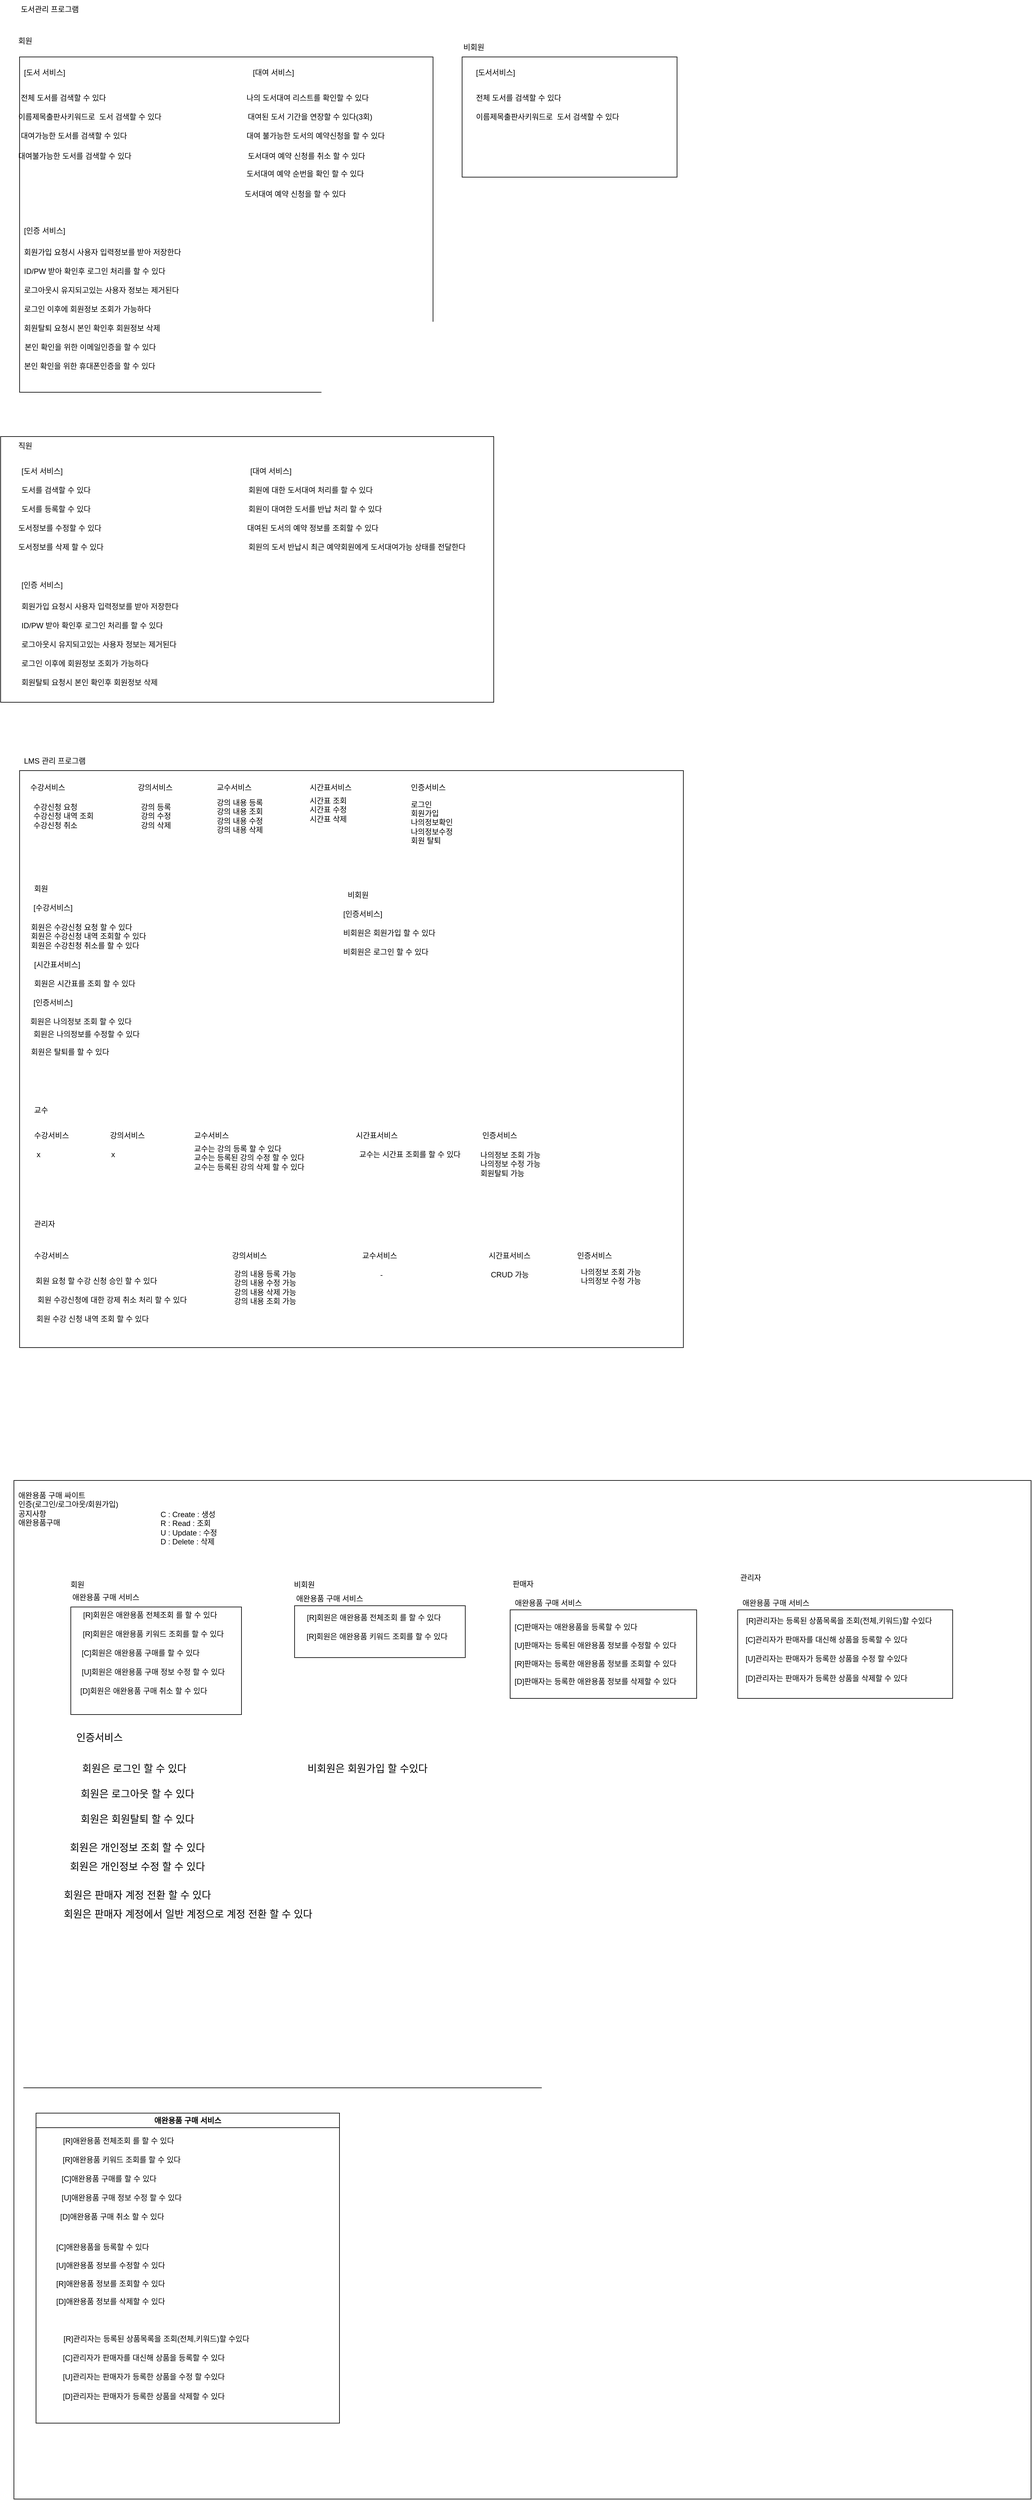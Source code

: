 <mxfile version="24.7.17" pages="4">
  <diagram id="Exhmos0V5MrwLxkNMj15" name="01요구사항정리">
    <mxGraphModel dx="3088" dy="844" grid="1" gridSize="10" guides="1" tooltips="1" connect="1" arrows="1" fold="1" page="1" pageScale="1" pageWidth="827" pageHeight="1169" math="0" shadow="0">
      <root>
        <mxCell id="0" />
        <mxCell id="1" parent="0" />
        <mxCell id="xGuHzUaNje-K6Jnm7R99-50" value="" style="rounded=0;whiteSpace=wrap;html=1;" parent="1" vertex="1">
          <mxGeometry x="-819" y="2370" width="1609" height="1610" as="geometry" />
        </mxCell>
        <mxCell id="xGuHzUaNje-K6Jnm7R99-1" value="" style="rounded=0;whiteSpace=wrap;html=1;" parent="1" vertex="1">
          <mxGeometry x="-810" y="1248" width="1050" height="912" as="geometry" />
        </mxCell>
        <mxCell id="rH5uDCxlVJgdDC_gf3Qf-5" value="" style="rounded=0;whiteSpace=wrap;html=1;align=left;" parent="1" vertex="1">
          <mxGeometry x="-840" y="720" width="780" height="420" as="geometry" />
        </mxCell>
        <mxCell id="rH5uDCxlVJgdDC_gf3Qf-4" value="" style="rounded=0;whiteSpace=wrap;html=1;align=left;" parent="1" vertex="1">
          <mxGeometry x="-110" y="120" width="340" height="190" as="geometry" />
        </mxCell>
        <mxCell id="rH5uDCxlVJgdDC_gf3Qf-3" value="" style="rounded=0;whiteSpace=wrap;html=1;align=left;" parent="1" vertex="1">
          <mxGeometry x="-810" y="120" width="654" height="530" as="geometry" />
        </mxCell>
        <mxCell id="0Hx6OvtdSC8D4z6hXmj2-1" value="도서관리 프로그램" style="text;html=1;align=left;verticalAlign=middle;resizable=0;points=[];autosize=1;strokeColor=none;fillColor=none;" parent="1" vertex="1">
          <mxGeometry x="-810" y="30" width="120" height="30" as="geometry" />
        </mxCell>
        <mxCell id="0Hx6OvtdSC8D4z6hXmj2-2" value="회원" style="text;html=1;align=left;verticalAlign=middle;resizable=0;points=[];autosize=1;strokeColor=none;fillColor=none;" parent="1" vertex="1">
          <mxGeometry x="-814" y="80" width="50" height="30" as="geometry" />
        </mxCell>
        <mxCell id="0Hx6OvtdSC8D4z6hXmj2-3" value="비회원" style="text;html=1;align=left;verticalAlign=middle;resizable=0;points=[];autosize=1;strokeColor=none;fillColor=none;" parent="1" vertex="1">
          <mxGeometry x="-110" y="90" width="60" height="30" as="geometry" />
        </mxCell>
        <mxCell id="0Hx6OvtdSC8D4z6hXmj2-5" value="직원" style="text;html=1;align=left;verticalAlign=middle;resizable=0;points=[];autosize=1;strokeColor=none;fillColor=none;" parent="1" vertex="1">
          <mxGeometry x="-814" y="720" width="50" height="30" as="geometry" />
        </mxCell>
        <mxCell id="0Hx6OvtdSC8D4z6hXmj2-8" value="전체 도서를 검색할 수 있다" style="text;html=1;align=left;verticalAlign=middle;resizable=0;points=[];autosize=1;strokeColor=none;fillColor=none;" parent="1" vertex="1">
          <mxGeometry x="-810" y="170" width="170" height="30" as="geometry" />
        </mxCell>
        <mxCell id="fzz_oGgON8Rfu00_of95-2" value="도서대여 예약 신청을 할 수 있다" style="text;html=1;align=left;verticalAlign=middle;resizable=0;points=[];autosize=1;strokeColor=none;fillColor=none;" parent="1" vertex="1">
          <mxGeometry x="-456.5" y="322" width="200" height="30" as="geometry" />
        </mxCell>
        <mxCell id="mQBvw8MWruNdsQXdAvtr-1" value="[도서 서비스]" style="text;html=1;align=left;verticalAlign=middle;resizable=0;points=[];autosize=1;strokeColor=none;fillColor=none;" parent="1" vertex="1">
          <mxGeometry x="-805" y="130" width="90" height="30" as="geometry" />
        </mxCell>
        <mxCell id="mQBvw8MWruNdsQXdAvtr-2" value="[도서서비스]" style="text;html=1;align=left;verticalAlign=middle;resizable=0;points=[];autosize=1;strokeColor=none;fillColor=none;" parent="1" vertex="1">
          <mxGeometry x="-90" y="130" width="90" height="30" as="geometry" />
        </mxCell>
        <mxCell id="mQBvw8MWruNdsQXdAvtr-3" value="[인증 서비스]" style="text;html=1;align=left;verticalAlign=middle;resizable=0;points=[];autosize=1;strokeColor=none;fillColor=none;" parent="1" vertex="1">
          <mxGeometry x="-805" y="380" width="90" height="30" as="geometry" />
        </mxCell>
        <mxCell id="mQBvw8MWruNdsQXdAvtr-4" value="회원가입 요청시 사용자 입력정보를 받아 저장한다" style="text;html=1;align=left;verticalAlign=middle;resizable=0;points=[];autosize=1;strokeColor=none;fillColor=none;" parent="1" vertex="1">
          <mxGeometry x="-805" y="414" width="290" height="30" as="geometry" />
        </mxCell>
        <mxCell id="mQBvw8MWruNdsQXdAvtr-5" value="ID/PW 받아 확인후 로그인 처리를 할 수 있다" style="text;html=1;align=left;verticalAlign=middle;resizable=0;points=[];autosize=1;strokeColor=none;fillColor=none;" parent="1" vertex="1">
          <mxGeometry x="-805" y="444" width="260" height="30" as="geometry" />
        </mxCell>
        <mxCell id="mQBvw8MWruNdsQXdAvtr-6" value="로그아웃시 유지되고있는 사용자 정보는 제거된다" style="text;html=1;align=left;verticalAlign=middle;resizable=0;points=[];autosize=1;strokeColor=none;fillColor=none;" parent="1" vertex="1">
          <mxGeometry x="-805" y="474" width="290" height="30" as="geometry" />
        </mxCell>
        <mxCell id="mQBvw8MWruNdsQXdAvtr-7" value="로그인 이후에 회원정보 조회가 가능하다" style="text;html=1;align=left;verticalAlign=middle;resizable=0;points=[];autosize=1;strokeColor=none;fillColor=none;" parent="1" vertex="1">
          <mxGeometry x="-805" y="504" width="240" height="30" as="geometry" />
        </mxCell>
        <mxCell id="mQBvw8MWruNdsQXdAvtr-8" value="회원탈퇴 요청시 본인 확인후 회원정보 삭제" style="text;html=1;align=left;verticalAlign=middle;resizable=0;points=[];autosize=1;strokeColor=none;fillColor=none;" parent="1" vertex="1">
          <mxGeometry x="-805" y="534" width="260" height="30" as="geometry" />
        </mxCell>
        <mxCell id="mQBvw8MWruNdsQXdAvtr-9" value="[인증 서비스]" style="text;html=1;align=left;verticalAlign=middle;resizable=0;points=[];autosize=1;strokeColor=none;fillColor=none;" parent="1" vertex="1">
          <mxGeometry x="-809" y="940" width="90" height="30" as="geometry" />
        </mxCell>
        <mxCell id="mQBvw8MWruNdsQXdAvtr-10" value="회원가입 요청시 사용자 입력정보를 받아 저장한다" style="text;html=1;align=left;verticalAlign=middle;resizable=0;points=[];autosize=1;strokeColor=none;fillColor=none;" parent="1" vertex="1">
          <mxGeometry x="-809" y="974" width="290" height="30" as="geometry" />
        </mxCell>
        <mxCell id="mQBvw8MWruNdsQXdAvtr-11" value="ID/PW 받아 확인후 로그인 처리를 할 수 있다" style="text;html=1;align=left;verticalAlign=middle;resizable=0;points=[];autosize=1;strokeColor=none;fillColor=none;" parent="1" vertex="1">
          <mxGeometry x="-809" y="1004" width="260" height="30" as="geometry" />
        </mxCell>
        <mxCell id="mQBvw8MWruNdsQXdAvtr-12" value="로그아웃시 유지되고있는 사용자 정보는 제거된다" style="text;html=1;align=left;verticalAlign=middle;resizable=0;points=[];autosize=1;strokeColor=none;fillColor=none;" parent="1" vertex="1">
          <mxGeometry x="-809" y="1034" width="290" height="30" as="geometry" />
        </mxCell>
        <mxCell id="mQBvw8MWruNdsQXdAvtr-13" value="로그인 이후에 회원정보 조회가 가능하다" style="text;html=1;align=left;verticalAlign=middle;resizable=0;points=[];autosize=1;strokeColor=none;fillColor=none;" parent="1" vertex="1">
          <mxGeometry x="-809" y="1064" width="240" height="30" as="geometry" />
        </mxCell>
        <mxCell id="mQBvw8MWruNdsQXdAvtr-14" value="회원탈퇴 요청시 본인 확인후 회원정보 삭제" style="text;html=1;align=left;verticalAlign=middle;resizable=0;points=[];autosize=1;strokeColor=none;fillColor=none;" parent="1" vertex="1">
          <mxGeometry x="-809" y="1094" width="260" height="30" as="geometry" />
        </mxCell>
        <mxCell id="2-0ZHYHw7iI-56yjw9DP-1" value="[대여 서비스]" style="text;html=1;align=left;verticalAlign=middle;resizable=0;points=[];autosize=1;strokeColor=none;fillColor=none;" parent="1" vertex="1">
          <mxGeometry x="-443.5" y="130" width="90" height="30" as="geometry" />
        </mxCell>
        <mxCell id="ZPm6kXyxRqWN1L8tcGS6-1" value="도서를 검색할 수 있다" style="text;html=1;align=left;verticalAlign=middle;resizable=0;points=[];autosize=1;strokeColor=none;fillColor=none;" parent="1" vertex="1">
          <mxGeometry x="-809" y="790" width="140" height="30" as="geometry" />
        </mxCell>
        <mxCell id="ZPm6kXyxRqWN1L8tcGS6-2" value="[도서 서비스]" style="text;html=1;align=left;verticalAlign=middle;resizable=0;points=[];autosize=1;strokeColor=none;fillColor=none;" parent="1" vertex="1">
          <mxGeometry x="-809" y="760" width="90" height="30" as="geometry" />
        </mxCell>
        <mxCell id="ZPm6kXyxRqWN1L8tcGS6-4" value="도서를 등록할 수 있다" style="text;html=1;align=left;verticalAlign=middle;resizable=0;points=[];autosize=1;strokeColor=none;fillColor=none;" parent="1" vertex="1">
          <mxGeometry x="-809" y="820" width="140" height="30" as="geometry" />
        </mxCell>
        <mxCell id="ZPm6kXyxRqWN1L8tcGS6-5" value="도서정보를 수정할 수 있다" style="text;html=1;align=left;verticalAlign=middle;resizable=0;points=[];autosize=1;strokeColor=none;fillColor=none;" parent="1" vertex="1">
          <mxGeometry x="-814" y="850" width="170" height="30" as="geometry" />
        </mxCell>
        <mxCell id="ZPm6kXyxRqWN1L8tcGS6-6" value="도서정보를 삭제 할 수 있다" style="text;html=1;align=left;verticalAlign=middle;resizable=0;points=[];autosize=1;strokeColor=none;fillColor=none;" parent="1" vertex="1">
          <mxGeometry x="-814" y="880" width="170" height="30" as="geometry" />
        </mxCell>
        <mxCell id="o9xKNtfv6Qy1jSEaa3Py-1" value="[대여 서비스]" style="text;html=1;align=left;verticalAlign=middle;resizable=0;points=[];autosize=1;strokeColor=none;fillColor=none;" parent="1" vertex="1">
          <mxGeometry x="-447" y="760" width="90" height="30" as="geometry" />
        </mxCell>
        <mxCell id="o9xKNtfv6Qy1jSEaa3Py-2" value="도서대여 예약 신청를 취소 할 수 있다" style="text;html=1;align=left;verticalAlign=middle;resizable=0;points=[];autosize=1;strokeColor=none;fillColor=none;" parent="1" vertex="1">
          <mxGeometry x="-451.5" y="262" width="220" height="30" as="geometry" />
        </mxCell>
        <mxCell id="o9xKNtfv6Qy1jSEaa3Py-3" value="회원에 대한 도서대여 처리를 할 수 있다" style="text;html=1;align=left;verticalAlign=middle;resizable=0;points=[];autosize=1;strokeColor=none;fillColor=none;" parent="1" vertex="1">
          <mxGeometry x="-450" y="790" width="240" height="30" as="geometry" />
        </mxCell>
        <mxCell id="o9xKNtfv6Qy1jSEaa3Py-4" value="나의 도서대여 리스트를 확인할 수 있다" style="text;html=1;align=left;verticalAlign=middle;resizable=0;points=[];autosize=1;strokeColor=none;fillColor=none;" parent="1" vertex="1">
          <mxGeometry x="-453.5" y="170" width="230" height="30" as="geometry" />
        </mxCell>
        <mxCell id="o9xKNtfv6Qy1jSEaa3Py-5" value="도서대여 예약 순번을 확인 할 수 있다" style="text;html=1;align=left;verticalAlign=middle;resizable=0;points=[];autosize=1;strokeColor=none;fillColor=none;" parent="1" vertex="1">
          <mxGeometry x="-453.5" y="290" width="220" height="30" as="geometry" />
        </mxCell>
        <mxCell id="cuX1LPaLgk6f20LKmUTk-1" value="회원이 대여한 도서를 반납 처리 할 수 있다" style="text;html=1;align=left;verticalAlign=middle;resizable=0;points=[];autosize=1;strokeColor=none;fillColor=none;" parent="1" vertex="1">
          <mxGeometry x="-450" y="820" width="250" height="30" as="geometry" />
        </mxCell>
        <mxCell id="cuX1LPaLgk6f20LKmUTk-3" value="대여된 도서의 예약 정보를 조회할 수 있다" style="text;html=1;align=left;verticalAlign=middle;resizable=0;points=[];autosize=1;strokeColor=none;fillColor=none;" parent="1" vertex="1">
          <mxGeometry x="-452" y="850" width="250" height="30" as="geometry" />
        </mxCell>
        <mxCell id="cuX1LPaLgk6f20LKmUTk-5" value="대여된 도서 기간을 연장할 수 있다(3회)" style="text;html=1;align=left;verticalAlign=middle;resizable=0;points=[];autosize=1;strokeColor=none;fillColor=none;" parent="1" vertex="1">
          <mxGeometry x="-451.5" y="200" width="230" height="30" as="geometry" />
        </mxCell>
        <mxCell id="E00CYHEOYN3rLlaI8wjM-1" value="대여 불가능한 도서의 예약신청을 할 수 있다" style="text;html=1;align=left;verticalAlign=middle;resizable=0;points=[];autosize=1;strokeColor=none;fillColor=none;" parent="1" vertex="1">
          <mxGeometry x="-453.5" y="230" width="260" height="30" as="geometry" />
        </mxCell>
        <mxCell id="E00CYHEOYN3rLlaI8wjM-2" value="대여가능한 도서를 검색할 수 있다" style="text;html=1;align=left;verticalAlign=middle;resizable=0;points=[];autosize=1;strokeColor=none;fillColor=none;" parent="1" vertex="1">
          <mxGeometry x="-810" y="230" width="200" height="30" as="geometry" />
        </mxCell>
        <mxCell id="E00CYHEOYN3rLlaI8wjM-4" value="이름제목출판사키워드로&amp;nbsp; 도서 검색할 수 있다" style="text;html=1;align=left;verticalAlign=middle;resizable=0;points=[];autosize=1;strokeColor=none;fillColor=none;" parent="1" vertex="1">
          <mxGeometry x="-814" y="200" width="270" height="30" as="geometry" />
        </mxCell>
        <mxCell id="E00CYHEOYN3rLlaI8wjM-5" value="전체 도서를 검색할 수 있다" style="text;html=1;align=left;verticalAlign=middle;resizable=0;points=[];autosize=1;strokeColor=none;fillColor=none;" parent="1" vertex="1">
          <mxGeometry x="-90" y="170" width="170" height="30" as="geometry" />
        </mxCell>
        <mxCell id="E00CYHEOYN3rLlaI8wjM-7" value="대여불가능한 도서를 검색할 수 있다" style="text;html=1;align=left;verticalAlign=middle;resizable=0;points=[];autosize=1;strokeColor=none;fillColor=none;" parent="1" vertex="1">
          <mxGeometry x="-814" y="262" width="220" height="30" as="geometry" />
        </mxCell>
        <mxCell id="E00CYHEOYN3rLlaI8wjM-9" value="이름제목출판사키워드로&amp;nbsp; 도서 검색할 수 있다" style="text;html=1;align=left;verticalAlign=middle;resizable=0;points=[];autosize=1;strokeColor=none;fillColor=none;" parent="1" vertex="1">
          <mxGeometry x="-90" y="200" width="270" height="30" as="geometry" />
        </mxCell>
        <mxCell id="E00CYHEOYN3rLlaI8wjM-10" value="본인 확인을 위한 이메일인증을 할 수 있다" style="text;html=1;align=left;verticalAlign=middle;resizable=0;points=[];autosize=1;strokeColor=none;fillColor=none;" parent="1" vertex="1">
          <mxGeometry x="-804" y="564" width="250" height="30" as="geometry" />
        </mxCell>
        <mxCell id="E00CYHEOYN3rLlaI8wjM-11" value="본인 확인을 위한 휴대폰인증을 할 수 있다" style="text;html=1;align=left;verticalAlign=middle;resizable=0;points=[];autosize=1;strokeColor=none;fillColor=none;" parent="1" vertex="1">
          <mxGeometry x="-805" y="594" width="250" height="30" as="geometry" />
        </mxCell>
        <mxCell id="E00CYHEOYN3rLlaI8wjM-14" value="회원의 도서 반납시&amp;nbsp;최근 예약회원에게 도서대여가능 상태를 전달한다" style="text;html=1;align=left;verticalAlign=middle;resizable=0;points=[];autosize=1;strokeColor=none;fillColor=none;" parent="1" vertex="1">
          <mxGeometry x="-450" y="880" width="390" height="30" as="geometry" />
        </mxCell>
        <mxCell id="NPK4FpqukIEVybQ8dT4U-1" value="LMS 관리 프로그램" style="text;html=1;align=left;verticalAlign=middle;resizable=0;points=[];autosize=1;strokeColor=none;fillColor=none;" parent="1" vertex="1">
          <mxGeometry x="-805" y="1218" width="130" height="30" as="geometry" />
        </mxCell>
        <mxCell id="NPK4FpqukIEVybQ8dT4U-2" value="비회원" style="text;html=1;align=left;verticalAlign=middle;resizable=0;points=[];autosize=1;strokeColor=none;fillColor=none;" parent="1" vertex="1">
          <mxGeometry x="-293.5" y="1430" width="60" height="30" as="geometry" />
        </mxCell>
        <mxCell id="NPK4FpqukIEVybQ8dT4U-3" value="회원" style="text;html=1;align=left;verticalAlign=middle;resizable=0;points=[];autosize=1;strokeColor=none;fillColor=none;" parent="1" vertex="1">
          <mxGeometry x="-789" y="1420" width="50" height="30" as="geometry" />
        </mxCell>
        <mxCell id="NPK4FpqukIEVybQ8dT4U-4" value="교수" style="text;html=1;align=left;verticalAlign=middle;resizable=0;points=[];autosize=1;strokeColor=none;fillColor=none;" parent="1" vertex="1">
          <mxGeometry x="-789" y="1770" width="50" height="30" as="geometry" />
        </mxCell>
        <mxCell id="NPK4FpqukIEVybQ8dT4U-5" value="관리자" style="text;html=1;align=left;verticalAlign=middle;resizable=0;points=[];autosize=1;strokeColor=none;fillColor=none;" parent="1" vertex="1">
          <mxGeometry x="-789" y="1950" width="60" height="30" as="geometry" />
        </mxCell>
        <mxCell id="NPK4FpqukIEVybQ8dT4U-6" value="수강서비스" style="text;html=1;align=left;verticalAlign=middle;resizable=0;points=[];autosize=1;strokeColor=none;fillColor=none;" parent="1" vertex="1">
          <mxGeometry x="-795" y="1260" width="80" height="30" as="geometry" />
        </mxCell>
        <mxCell id="NPK4FpqukIEVybQ8dT4U-8" value="강의서비스" style="text;html=1;align=left;verticalAlign=middle;resizable=0;points=[];autosize=1;strokeColor=none;fillColor=none;" parent="1" vertex="1">
          <mxGeometry x="-625" y="1260" width="80" height="30" as="geometry" />
        </mxCell>
        <mxCell id="NPK4FpqukIEVybQ8dT4U-9" value="인증서비스" style="text;html=1;align=left;verticalAlign=middle;resizable=0;points=[];autosize=1;strokeColor=none;fillColor=none;" parent="1" vertex="1">
          <mxGeometry x="-193.5" y="1260" width="80" height="30" as="geometry" />
        </mxCell>
        <mxCell id="NPK4FpqukIEVybQ8dT4U-11" value="수강신청 요청&lt;div&gt;수강신청 내역 조회&lt;/div&gt;&lt;div&gt;수강신청 취소&lt;/div&gt;" style="text;html=1;align=left;verticalAlign=middle;resizable=0;points=[];autosize=1;strokeColor=none;fillColor=none;" parent="1" vertex="1">
          <mxGeometry x="-790" y="1290" width="130" height="60" as="geometry" />
        </mxCell>
        <mxCell id="NPK4FpqukIEVybQ8dT4U-12" value="강의 등록&lt;div&gt;강의 수정&lt;/div&gt;&lt;div&gt;강의 삭제&lt;/div&gt;" style="text;html=1;align=left;verticalAlign=middle;resizable=0;points=[];autosize=1;strokeColor=none;fillColor=none;" parent="1" vertex="1">
          <mxGeometry x="-620" y="1290" width="70" height="60" as="geometry" />
        </mxCell>
        <mxCell id="NPK4FpqukIEVybQ8dT4U-13" value="시간표서비스" style="text;html=1;align=left;verticalAlign=middle;resizable=0;points=[];autosize=1;strokeColor=none;fillColor=none;" parent="1" vertex="1">
          <mxGeometry x="-353.5" y="1260" width="100" height="30" as="geometry" />
        </mxCell>
        <mxCell id="NPK4FpqukIEVybQ8dT4U-14" value="시간표 조회&lt;div&gt;시간표 수정&lt;/div&gt;&lt;div&gt;시간표 삭제&lt;/div&gt;" style="text;html=1;align=left;verticalAlign=middle;resizable=0;points=[];autosize=1;strokeColor=none;fillColor=none;" parent="1" vertex="1">
          <mxGeometry x="-353.5" y="1280" width="90" height="60" as="geometry" />
        </mxCell>
        <mxCell id="NPK4FpqukIEVybQ8dT4U-15" value="로그인&lt;div&gt;회원가입&lt;/div&gt;&lt;div&gt;나의정보확인&lt;/div&gt;&lt;div&gt;나의정보수정&lt;/div&gt;&lt;div&gt;회원 탈퇴&lt;/div&gt;" style="text;html=1;align=left;verticalAlign=middle;resizable=0;points=[];autosize=1;strokeColor=none;fillColor=none;" parent="1" vertex="1">
          <mxGeometry x="-193.5" y="1285" width="100" height="90" as="geometry" />
        </mxCell>
        <mxCell id="NPK4FpqukIEVybQ8dT4U-17" value="교수서비스" style="text;html=1;align=left;verticalAlign=middle;resizable=0;points=[];autosize=1;strokeColor=none;fillColor=none;" parent="1" vertex="1">
          <mxGeometry x="-500" y="1260" width="80" height="30" as="geometry" />
        </mxCell>
        <mxCell id="NPK4FpqukIEVybQ8dT4U-18" value="강의 내용 등록&lt;div&gt;강의 내용 조회&lt;br&gt;&lt;div&gt;강의 내용 수정&lt;/div&gt;&lt;div&gt;강의 내용 삭제&lt;/div&gt;&lt;/div&gt;" style="text;html=1;align=left;verticalAlign=middle;resizable=0;points=[];autosize=1;strokeColor=none;fillColor=none;" parent="1" vertex="1">
          <mxGeometry x="-500" y="1285" width="100" height="70" as="geometry" />
        </mxCell>
        <mxCell id="NPK4FpqukIEVybQ8dT4U-20" value="[수강서비스]" style="text;html=1;align=left;verticalAlign=middle;resizable=0;points=[];autosize=1;strokeColor=none;fillColor=none;" parent="1" vertex="1">
          <mxGeometry x="-790" y="1450" width="90" height="30" as="geometry" />
        </mxCell>
        <mxCell id="NPK4FpqukIEVybQ8dT4U-21" value="회원은 수강신청 요청 할 수 있다&lt;div&gt;회원은 수강신청 내역 조회할 수 있다&lt;/div&gt;&lt;div&gt;회원은 수강친청 취소를 할 수 있다&lt;/div&gt;" style="text;html=1;align=left;verticalAlign=middle;resizable=0;points=[];autosize=1;strokeColor=none;fillColor=none;" parent="1" vertex="1">
          <mxGeometry x="-794" y="1480" width="220" height="60" as="geometry" />
        </mxCell>
        <mxCell id="NPK4FpqukIEVybQ8dT4U-24" value="[시간표서비스]" style="text;html=1;align=left;verticalAlign=middle;resizable=0;points=[];autosize=1;strokeColor=none;fillColor=none;" parent="1" vertex="1">
          <mxGeometry x="-789" y="1540" width="100" height="30" as="geometry" />
        </mxCell>
        <mxCell id="NPK4FpqukIEVybQ8dT4U-25" value="회원은 시간표를 조회 할 수 있다" style="text;html=1;align=left;verticalAlign=middle;resizable=0;points=[];autosize=1;strokeColor=none;fillColor=none;" parent="1" vertex="1">
          <mxGeometry x="-789" y="1570" width="200" height="30" as="geometry" />
        </mxCell>
        <mxCell id="NPK4FpqukIEVybQ8dT4U-26" value="[인증서비스]" style="text;html=1;align=left;verticalAlign=middle;resizable=0;points=[];autosize=1;strokeColor=none;fillColor=none;" parent="1" vertex="1">
          <mxGeometry x="-300" y="1460" width="90" height="30" as="geometry" />
        </mxCell>
        <mxCell id="NPK4FpqukIEVybQ8dT4U-27" value="비회원은 회원가입 할 수 있다" style="text;html=1;align=left;verticalAlign=middle;resizable=0;points=[];autosize=1;strokeColor=none;fillColor=none;" parent="1" vertex="1">
          <mxGeometry x="-300" y="1490" width="180" height="30" as="geometry" />
        </mxCell>
        <mxCell id="NPK4FpqukIEVybQ8dT4U-28" value="비회원은 로그인 할 수 있다" style="text;html=1;align=left;verticalAlign=middle;resizable=0;points=[];autosize=1;strokeColor=none;fillColor=none;" parent="1" vertex="1">
          <mxGeometry x="-300" y="1520" width="170" height="30" as="geometry" />
        </mxCell>
        <mxCell id="NPK4FpqukIEVybQ8dT4U-29" value="[인증서비스]" style="text;html=1;align=left;verticalAlign=middle;resizable=0;points=[];autosize=1;strokeColor=none;fillColor=none;" parent="1" vertex="1">
          <mxGeometry x="-790" y="1600" width="90" height="30" as="geometry" />
        </mxCell>
        <mxCell id="NPK4FpqukIEVybQ8dT4U-30" value="회원은 나의정보 조회 할 수 있다" style="text;html=1;align=left;verticalAlign=middle;resizable=0;points=[];autosize=1;strokeColor=none;fillColor=none;" parent="1" vertex="1">
          <mxGeometry x="-795" y="1630" width="200" height="30" as="geometry" />
        </mxCell>
        <mxCell id="NPK4FpqukIEVybQ8dT4U-31" value="회원은 나의정보를 수정할 수 있다" style="text;html=1;align=left;verticalAlign=middle;resizable=0;points=[];autosize=1;strokeColor=none;fillColor=none;" parent="1" vertex="1">
          <mxGeometry x="-790" y="1650" width="200" height="30" as="geometry" />
        </mxCell>
        <mxCell id="NPK4FpqukIEVybQ8dT4U-32" value="회원은 탈퇴를 할 수 있다" style="text;html=1;align=left;verticalAlign=middle;resizable=0;points=[];autosize=1;strokeColor=none;fillColor=none;" parent="1" vertex="1">
          <mxGeometry x="-794" y="1678" width="160" height="30" as="geometry" />
        </mxCell>
        <mxCell id="NPK4FpqukIEVybQ8dT4U-33" value="수강서비스" style="text;html=1;align=left;verticalAlign=middle;resizable=0;points=[];autosize=1;strokeColor=none;fillColor=none;" parent="1" vertex="1">
          <mxGeometry x="-789" y="1810" width="80" height="30" as="geometry" />
        </mxCell>
        <mxCell id="NPK4FpqukIEVybQ8dT4U-34" value="강의서비스" style="text;html=1;align=left;verticalAlign=middle;resizable=0;points=[];autosize=1;strokeColor=none;fillColor=none;" parent="1" vertex="1">
          <mxGeometry x="-669" y="1810" width="80" height="30" as="geometry" />
        </mxCell>
        <mxCell id="NPK4FpqukIEVybQ8dT4U-35" value="인증서비스" style="text;html=1;align=left;verticalAlign=middle;resizable=0;points=[];autosize=1;strokeColor=none;fillColor=none;" parent="1" vertex="1">
          <mxGeometry x="-80" y="1810" width="80" height="30" as="geometry" />
        </mxCell>
        <mxCell id="NPK4FpqukIEVybQ8dT4U-36" value="시간표서비스" style="text;html=1;align=left;verticalAlign=middle;resizable=0;points=[];autosize=1;strokeColor=none;fillColor=none;" parent="1" vertex="1">
          <mxGeometry x="-280" y="1810" width="100" height="30" as="geometry" />
        </mxCell>
        <mxCell id="NPK4FpqukIEVybQ8dT4U-37" value="교수서비스" style="text;html=1;align=left;verticalAlign=middle;resizable=0;points=[];autosize=1;strokeColor=none;fillColor=none;" parent="1" vertex="1">
          <mxGeometry x="-536.5" y="1810" width="80" height="30" as="geometry" />
        </mxCell>
        <mxCell id="NPK4FpqukIEVybQ8dT4U-38" value="x" style="text;html=1;align=left;verticalAlign=middle;resizable=0;points=[];autosize=1;strokeColor=none;fillColor=none;" parent="1" vertex="1">
          <mxGeometry x="-785" y="1840" width="30" height="30" as="geometry" />
        </mxCell>
        <mxCell id="NPK4FpqukIEVybQ8dT4U-39" value="x" style="text;html=1;align=left;verticalAlign=middle;resizable=0;points=[];autosize=1;strokeColor=none;fillColor=none;" parent="1" vertex="1">
          <mxGeometry x="-667.25" y="1840" width="30" height="30" as="geometry" />
        </mxCell>
        <mxCell id="NPK4FpqukIEVybQ8dT4U-40" value="교수는 강의 등록 할 수 있다&lt;div&gt;교수는 등록된 강의 수정 할 수 있다&lt;/div&gt;&lt;div&gt;교수는 등록된 강의 삭제 할 수 있다&lt;/div&gt;" style="text;html=1;align=left;verticalAlign=middle;resizable=0;points=[];autosize=1;strokeColor=none;fillColor=none;" parent="1" vertex="1">
          <mxGeometry x="-536.5" y="1830" width="210" height="60" as="geometry" />
        </mxCell>
        <mxCell id="NPK4FpqukIEVybQ8dT4U-41" value="교수는 시간표 조회를 할 수 있다" style="text;html=1;align=center;verticalAlign=middle;resizable=0;points=[];autosize=1;strokeColor=none;fillColor=none;" parent="1" vertex="1">
          <mxGeometry x="-293.5" y="1840" width="200" height="30" as="geometry" />
        </mxCell>
        <mxCell id="NPK4FpqukIEVybQ8dT4U-42" value="나의정보 조회 가능&lt;div&gt;나의정보 수정 가능&lt;/div&gt;&lt;div&gt;회원탈퇴 가능&lt;/div&gt;" style="text;html=1;align=left;verticalAlign=middle;resizable=0;points=[];autosize=1;strokeColor=none;fillColor=none;" parent="1" vertex="1">
          <mxGeometry x="-83.5" y="1840" width="130" height="60" as="geometry" />
        </mxCell>
        <mxCell id="NPK4FpqukIEVybQ8dT4U-43" value="수강서비스" style="text;html=1;align=left;verticalAlign=middle;resizable=0;points=[];autosize=1;strokeColor=none;fillColor=none;" parent="1" vertex="1">
          <mxGeometry x="-789" y="2000" width="80" height="30" as="geometry" />
        </mxCell>
        <mxCell id="NPK4FpqukIEVybQ8dT4U-44" value="강의서비스" style="text;html=1;align=left;verticalAlign=middle;resizable=0;points=[];autosize=1;strokeColor=none;fillColor=none;" parent="1" vertex="1">
          <mxGeometry x="-476" y="2000" width="80" height="30" as="geometry" />
        </mxCell>
        <mxCell id="NPK4FpqukIEVybQ8dT4U-45" value="인증서비스" style="text;html=1;align=left;verticalAlign=middle;resizable=0;points=[];autosize=1;strokeColor=none;fillColor=none;" parent="1" vertex="1">
          <mxGeometry x="70" y="2000" width="80" height="30" as="geometry" />
        </mxCell>
        <mxCell id="NPK4FpqukIEVybQ8dT4U-46" value="시간표서비스" style="text;html=1;align=left;verticalAlign=middle;resizable=0;points=[];autosize=1;strokeColor=none;fillColor=none;" parent="1" vertex="1">
          <mxGeometry x="-70" y="2000" width="100" height="30" as="geometry" />
        </mxCell>
        <mxCell id="NPK4FpqukIEVybQ8dT4U-47" value="교수서비스" style="text;html=1;align=left;verticalAlign=middle;resizable=0;points=[];autosize=1;strokeColor=none;fillColor=none;" parent="1" vertex="1">
          <mxGeometry x="-270" y="2000" width="80" height="30" as="geometry" />
        </mxCell>
        <mxCell id="NPK4FpqukIEVybQ8dT4U-48" value="회원 요청 할 수강 신청 승인 할 수 있다" style="text;html=1;align=center;verticalAlign=middle;resizable=0;points=[];autosize=1;strokeColor=none;fillColor=none;" parent="1" vertex="1">
          <mxGeometry x="-804" y="2040" width="230" height="30" as="geometry" />
        </mxCell>
        <mxCell id="NPK4FpqukIEVybQ8dT4U-49" value="회원 수강신청에 대한 강제 취소 처리 할 수 있다" style="text;html=1;align=center;verticalAlign=middle;resizable=0;points=[];autosize=1;strokeColor=none;fillColor=none;" parent="1" vertex="1">
          <mxGeometry x="-804" y="2070" width="280" height="30" as="geometry" />
        </mxCell>
        <mxCell id="NPK4FpqukIEVybQ8dT4U-50" value="회원 수강 신청 내역 조회 할 수 있다" style="text;html=1;align=center;verticalAlign=middle;resizable=0;points=[];autosize=1;strokeColor=none;fillColor=none;" parent="1" vertex="1">
          <mxGeometry x="-800" y="2100" width="210" height="30" as="geometry" />
        </mxCell>
        <mxCell id="NPK4FpqukIEVybQ8dT4U-51" value="강의 내용 등록 가능&lt;div&gt;강의 내용 수정 가능&lt;/div&gt;&lt;div&gt;강의 내용 삭제 가능&lt;/div&gt;&lt;div&gt;강의 내용 조회 가능&lt;/div&gt;" style="text;html=1;align=center;verticalAlign=middle;resizable=0;points=[];autosize=1;strokeColor=none;fillColor=none;" parent="1" vertex="1">
          <mxGeometry x="-487" y="2030" width="130" height="70" as="geometry" />
        </mxCell>
        <mxCell id="NPK4FpqukIEVybQ8dT4U-52" value="-" style="text;html=1;align=center;verticalAlign=middle;resizable=0;points=[];autosize=1;strokeColor=none;fillColor=none;" parent="1" vertex="1">
          <mxGeometry x="-253.5" y="2030" width="30" height="30" as="geometry" />
        </mxCell>
        <mxCell id="NPK4FpqukIEVybQ8dT4U-53" value="CRUD 가능" style="text;html=1;align=center;verticalAlign=middle;resizable=0;points=[];autosize=1;strokeColor=none;fillColor=none;" parent="1" vertex="1">
          <mxGeometry x="-80" y="2030" width="90" height="30" as="geometry" />
        </mxCell>
        <mxCell id="NPK4FpqukIEVybQ8dT4U-54" value="나의정보 조회 가능&lt;div&gt;나의정보 수정 가능&lt;/div&gt;&lt;div&gt;&lt;br&gt;&lt;/div&gt;" style="text;html=1;align=center;verticalAlign=middle;resizable=0;points=[];autosize=1;strokeColor=none;fillColor=none;" parent="1" vertex="1">
          <mxGeometry x="60" y="2025" width="130" height="60" as="geometry" />
        </mxCell>
        <mxCell id="xGuHzUaNje-K6Jnm7R99-3" value="" style="rounded=0;whiteSpace=wrap;html=1;" parent="1" vertex="1">
          <mxGeometry x="326" y="2574.5" width="340" height="140" as="geometry" />
        </mxCell>
        <mxCell id="xGuHzUaNje-K6Jnm7R99-4" value="" style="rounded=0;whiteSpace=wrap;html=1;" parent="1" vertex="1">
          <mxGeometry x="-34" y="2574.5" width="295" height="140" as="geometry" />
        </mxCell>
        <mxCell id="xGuHzUaNje-K6Jnm7R99-5" value="" style="rounded=0;whiteSpace=wrap;html=1;" parent="1" vertex="1">
          <mxGeometry x="-375" y="2568" width="270" height="82" as="geometry" />
        </mxCell>
        <mxCell id="xGuHzUaNje-K6Jnm7R99-6" value="" style="rounded=0;whiteSpace=wrap;html=1;" parent="1" vertex="1">
          <mxGeometry x="-729" y="2570" width="270" height="170" as="geometry" />
        </mxCell>
        <mxCell id="xGuHzUaNje-K6Jnm7R99-7" value="애완용품 구매 싸이트&lt;div&gt;인증(로그인/로그아웃/회원가입)&lt;/div&gt;&lt;div&gt;공지사항&lt;/div&gt;&lt;div&gt;애완용품구매&amp;nbsp;&lt;/div&gt;" style="text;html=1;align=left;verticalAlign=middle;resizable=0;points=[];autosize=1;strokeColor=none;fillColor=none;" parent="1" vertex="1">
          <mxGeometry x="-814" y="2380" width="190" height="70" as="geometry" />
        </mxCell>
        <mxCell id="xGuHzUaNje-K6Jnm7R99-8" value="회원" style="text;html=1;align=center;verticalAlign=middle;resizable=0;points=[];autosize=1;strokeColor=none;fillColor=none;" parent="1" vertex="1">
          <mxGeometry x="-744" y="2520" width="50" height="30" as="geometry" />
        </mxCell>
        <mxCell id="xGuHzUaNje-K6Jnm7R99-9" value="비회원" style="text;html=1;align=center;verticalAlign=middle;resizable=0;points=[];autosize=1;strokeColor=none;fillColor=none;" parent="1" vertex="1">
          <mxGeometry x="-390" y="2520" width="60" height="30" as="geometry" />
        </mxCell>
        <mxCell id="xGuHzUaNje-K6Jnm7R99-10" value="판매자" style="text;html=1;align=center;verticalAlign=middle;resizable=0;points=[];autosize=1;strokeColor=none;fillColor=none;" parent="1" vertex="1">
          <mxGeometry x="-44" y="2519" width="60" height="30" as="geometry" />
        </mxCell>
        <mxCell id="xGuHzUaNje-K6Jnm7R99-11" value="관리자" style="text;html=1;align=center;verticalAlign=middle;resizable=0;points=[];autosize=1;strokeColor=none;fillColor=none;" parent="1" vertex="1">
          <mxGeometry x="316" y="2509" width="60" height="30" as="geometry" />
        </mxCell>
        <mxCell id="xGuHzUaNje-K6Jnm7R99-12" value="[R]회원은 애완용품 전체조회 를 할 수 있다" style="text;html=1;align=center;verticalAlign=middle;resizable=0;points=[];autosize=1;strokeColor=none;fillColor=none;" parent="1" vertex="1">
          <mxGeometry x="-729" y="2568" width="250" height="30" as="geometry" />
        </mxCell>
        <mxCell id="xGuHzUaNje-K6Jnm7R99-13" value="[R]회원은 애완용품 키워드 조회를 할 수 있다" style="text;html=1;align=center;verticalAlign=middle;resizable=0;points=[];autosize=1;strokeColor=none;fillColor=none;" parent="1" vertex="1">
          <mxGeometry x="-729" y="2598" width="260" height="30" as="geometry" />
        </mxCell>
        <mxCell id="xGuHzUaNje-K6Jnm7R99-14" value="C : Create : 생성&lt;div&gt;R : Read : 조회&lt;br&gt;U : Update : 수정&lt;br&gt;D : Delete : 삭제&lt;/div&gt;" style="text;html=1;align=left;verticalAlign=middle;resizable=0;points=[];autosize=1;strokeColor=none;fillColor=none;" parent="1" vertex="1">
          <mxGeometry x="-589" y="2410" width="110" height="70" as="geometry" />
        </mxCell>
        <mxCell id="xGuHzUaNje-K6Jnm7R99-15" value="[R]회원은 애완용품 전체조회 를 할 수 있다" style="text;html=1;align=center;verticalAlign=middle;resizable=0;points=[];autosize=1;strokeColor=none;fillColor=none;" parent="1" vertex="1">
          <mxGeometry x="-375" y="2572" width="250" height="30" as="geometry" />
        </mxCell>
        <mxCell id="xGuHzUaNje-K6Jnm7R99-16" value="[R]회원은 애완용품 키워드 조회를 할 수 있다" style="text;html=1;align=center;verticalAlign=middle;resizable=0;points=[];autosize=1;strokeColor=none;fillColor=none;" parent="1" vertex="1">
          <mxGeometry x="-375" y="2602" width="260" height="30" as="geometry" />
        </mxCell>
        <mxCell id="xGuHzUaNje-K6Jnm7R99-17" value="[C]회원은 애완용품 구매를 할 수 있다" style="text;html=1;align=center;verticalAlign=middle;resizable=0;points=[];autosize=1;strokeColor=none;fillColor=none;" parent="1" vertex="1">
          <mxGeometry x="-729" y="2628" width="220" height="30" as="geometry" />
        </mxCell>
        <mxCell id="xGuHzUaNje-K6Jnm7R99-18" value="[D]회원은 애완용품 구매 취소 할 수 있다" style="text;html=1;align=center;verticalAlign=middle;resizable=0;points=[];autosize=1;strokeColor=none;fillColor=none;" parent="1" vertex="1">
          <mxGeometry x="-734" y="2688" width="240" height="30" as="geometry" />
        </mxCell>
        <mxCell id="xGuHzUaNje-K6Jnm7R99-19" value="[U]회원은 애완용품 구매 정보 수정 할 수 있다" style="text;html=1;align=center;verticalAlign=middle;resizable=0;points=[];autosize=1;strokeColor=none;fillColor=none;" parent="1" vertex="1">
          <mxGeometry x="-734" y="2658" width="270" height="30" as="geometry" />
        </mxCell>
        <mxCell id="xGuHzUaNje-K6Jnm7R99-20" value="애완용품 구매 서비스" style="text;html=1;align=center;verticalAlign=middle;resizable=0;points=[];autosize=1;strokeColor=none;fillColor=none;" parent="1" vertex="1">
          <mxGeometry x="-744" y="2540" width="140" height="30" as="geometry" />
        </mxCell>
        <mxCell id="xGuHzUaNje-K6Jnm7R99-21" value="애완용품 구매 서비스" style="text;html=1;align=center;verticalAlign=middle;resizable=0;points=[];autosize=1;strokeColor=none;fillColor=none;" parent="1" vertex="1">
          <mxGeometry x="-390" y="2542" width="140" height="30" as="geometry" />
        </mxCell>
        <mxCell id="xGuHzUaNje-K6Jnm7R99-22" value="[C]판매자는 애완용품을 등록할 수 있다&lt;div&gt;&lt;br&gt;&lt;div&gt;[U]판매자는 등록된 애완용품 정보를 수정할 수 있다&lt;/div&gt;&lt;div&gt;&lt;br&gt;&lt;/div&gt;&lt;div&gt;[R]판매자는 등록한 애완용품 정보를 조회할 수 있다&lt;/div&gt;&lt;div&gt;&lt;br&gt;&lt;/div&gt;&lt;div&gt;[D]판매자는 등록한 애완용품 정보를 삭제할 수 있다&lt;/div&gt;&lt;/div&gt;" style="text;html=1;align=left;verticalAlign=middle;resizable=0;points=[];autosize=1;strokeColor=none;fillColor=none;" parent="1" vertex="1">
          <mxGeometry x="-29" y="2589.5" width="300" height="110" as="geometry" />
        </mxCell>
        <mxCell id="xGuHzUaNje-K6Jnm7R99-23" value="&lt;font style=&quot;font-size: 12px;&quot;&gt;[R]관리자는 등록된 상품목록을 조회(전체,키워드)할 수있다&lt;/font&gt;" style="text;html=1;align=center;verticalAlign=middle;resizable=0;points=[];autosize=1;strokeColor=none;fillColor=none;fontSize=16;" parent="1" vertex="1">
          <mxGeometry x="316" y="2574.5" width="340" height="30" as="geometry" />
        </mxCell>
        <mxCell id="xGuHzUaNje-K6Jnm7R99-24" value="&lt;font style=&quot;font-size: 12px;&quot;&gt;[U]관리자는 판매자가 등록한 상품을 수정 할 수있다&lt;/font&gt;" style="text;html=1;align=center;verticalAlign=middle;resizable=0;points=[];autosize=1;strokeColor=none;fillColor=none;fontSize=16;" parent="1" vertex="1">
          <mxGeometry x="316" y="2634.5" width="300" height="30" as="geometry" />
        </mxCell>
        <mxCell id="xGuHzUaNje-K6Jnm7R99-25" value="&lt;font style=&quot;font-size: 12px;&quot;&gt;[D]관리자는 판매자가 등록한 상품을 삭제할 수 있다&lt;/font&gt;" style="text;html=1;align=center;verticalAlign=middle;resizable=0;points=[];autosize=1;strokeColor=none;fillColor=none;fontSize=16;" parent="1" vertex="1">
          <mxGeometry x="316" y="2665.5" width="300" height="30" as="geometry" />
        </mxCell>
        <mxCell id="xGuHzUaNje-K6Jnm7R99-26" value="&lt;font style=&quot;font-size: 12px;&quot;&gt;[C]관리자가 판매자를 대신해 상품을 등록할 수 있다&lt;/font&gt;" style="text;html=1;align=center;verticalAlign=middle;resizable=0;points=[];autosize=1;strokeColor=none;fillColor=none;fontSize=16;" parent="1" vertex="1">
          <mxGeometry x="316" y="2604.5" width="300" height="30" as="geometry" />
        </mxCell>
        <mxCell id="xGuHzUaNje-K6Jnm7R99-27" value="" style="endArrow=none;html=1;rounded=0;fontSize=12;startSize=8;endSize=8;curved=1;" parent="1" edge="1">
          <mxGeometry width="50" height="50" relative="1" as="geometry">
            <mxPoint x="-804" y="3330" as="sourcePoint" />
            <mxPoint x="16" y="3330" as="targetPoint" />
          </mxGeometry>
        </mxCell>
        <mxCell id="xGuHzUaNje-K6Jnm7R99-28" value="애완용품 구매 서비스" style="swimlane;whiteSpace=wrap;html=1;" parent="1" vertex="1">
          <mxGeometry x="-784" y="3370" width="480" height="490" as="geometry" />
        </mxCell>
        <mxCell id="xGuHzUaNje-K6Jnm7R99-29" value="[R]애완용품 전체조회 를 할 수 있다" style="text;html=1;align=center;verticalAlign=middle;resizable=0;points=[];autosize=1;strokeColor=none;fillColor=none;" parent="xGuHzUaNje-K6Jnm7R99-28" vertex="1">
          <mxGeometry x="25" y="29" width="210" height="30" as="geometry" />
        </mxCell>
        <mxCell id="xGuHzUaNje-K6Jnm7R99-30" value="[R]애완용품 키워드 조회를 할 수 있다" style="text;html=1;align=center;verticalAlign=middle;resizable=0;points=[];autosize=1;strokeColor=none;fillColor=none;" parent="xGuHzUaNje-K6Jnm7R99-28" vertex="1">
          <mxGeometry x="25" y="59" width="220" height="30" as="geometry" />
        </mxCell>
        <mxCell id="xGuHzUaNje-K6Jnm7R99-31" value="[C]애완용품 구매를 할 수 있다" style="text;html=1;align=center;verticalAlign=middle;resizable=0;points=[];autosize=1;strokeColor=none;fillColor=none;" parent="xGuHzUaNje-K6Jnm7R99-28" vertex="1">
          <mxGeometry x="25" y="89" width="180" height="30" as="geometry" />
        </mxCell>
        <mxCell id="xGuHzUaNje-K6Jnm7R99-32" value="[D]애완용품 구매 취소 할 수 있다" style="text;html=1;align=center;verticalAlign=middle;resizable=0;points=[];autosize=1;strokeColor=none;fillColor=none;" parent="xGuHzUaNje-K6Jnm7R99-28" vertex="1">
          <mxGeometry x="20" y="149" width="200" height="30" as="geometry" />
        </mxCell>
        <mxCell id="xGuHzUaNje-K6Jnm7R99-33" value="[U]애완용품 구매 정보 수정 할 수 있다" style="text;html=1;align=center;verticalAlign=middle;resizable=0;points=[];autosize=1;strokeColor=none;fillColor=none;" parent="xGuHzUaNje-K6Jnm7R99-28" vertex="1">
          <mxGeometry x="20" y="119" width="230" height="30" as="geometry" />
        </mxCell>
        <mxCell id="xGuHzUaNje-K6Jnm7R99-34" value="[C]애완용품을 등록할 수 있다&lt;div&gt;&lt;br&gt;&lt;div&gt;[U]애완용품 정보를 수정할 수 있다&lt;/div&gt;&lt;div&gt;&lt;br&gt;&lt;/div&gt;&lt;div&gt;[R]애완용품 정보를 조회할 수 있다&lt;/div&gt;&lt;div&gt;&lt;br&gt;&lt;/div&gt;&lt;div&gt;[D]애완용품 정보를 삭제할 수 있다&lt;/div&gt;&lt;/div&gt;" style="text;html=1;align=left;verticalAlign=middle;resizable=0;points=[];autosize=1;strokeColor=none;fillColor=none;" parent="xGuHzUaNje-K6Jnm7R99-28" vertex="1">
          <mxGeometry x="30" y="200" width="210" height="110" as="geometry" />
        </mxCell>
        <mxCell id="xGuHzUaNje-K6Jnm7R99-35" value="&lt;font style=&quot;font-size: 12px;&quot;&gt;[R]관리자는 등록된 상품목록을 조회(전체,키워드)할 수있다&lt;/font&gt;" style="text;html=1;align=center;verticalAlign=middle;resizable=0;points=[];autosize=1;strokeColor=none;fillColor=none;fontSize=16;" parent="xGuHzUaNje-K6Jnm7R99-28" vertex="1">
          <mxGeometry x="20" y="340" width="340" height="30" as="geometry" />
        </mxCell>
        <mxCell id="xGuHzUaNje-K6Jnm7R99-36" value="&lt;font style=&quot;font-size: 12px;&quot;&gt;[U]관리자는 판매자가 등록한 상품을 수정 할 수있다&lt;/font&gt;" style="text;html=1;align=center;verticalAlign=middle;resizable=0;points=[];autosize=1;strokeColor=none;fillColor=none;fontSize=16;" parent="xGuHzUaNje-K6Jnm7R99-28" vertex="1">
          <mxGeometry x="20" y="400" width="300" height="30" as="geometry" />
        </mxCell>
        <mxCell id="xGuHzUaNje-K6Jnm7R99-37" value="&lt;font style=&quot;font-size: 12px;&quot;&gt;[D]관리자는 판매자가 등록한 상품을 삭제할 수 있다&lt;/font&gt;" style="text;html=1;align=center;verticalAlign=middle;resizable=0;points=[];autosize=1;strokeColor=none;fillColor=none;fontSize=16;" parent="xGuHzUaNje-K6Jnm7R99-28" vertex="1">
          <mxGeometry x="20" y="431" width="300" height="30" as="geometry" />
        </mxCell>
        <mxCell id="xGuHzUaNje-K6Jnm7R99-38" value="&lt;font style=&quot;font-size: 12px;&quot;&gt;[C]관리자가 판매자를 대신해 상품을 등록할 수 있다&lt;/font&gt;" style="text;html=1;align=center;verticalAlign=middle;resizable=0;points=[];autosize=1;strokeColor=none;fillColor=none;fontSize=16;" parent="xGuHzUaNje-K6Jnm7R99-28" vertex="1">
          <mxGeometry x="20" y="370" width="300" height="30" as="geometry" />
        </mxCell>
        <mxCell id="xGuHzUaNje-K6Jnm7R99-39" value="애완용품 구매 서비스" style="text;html=1;align=center;verticalAlign=middle;resizable=0;points=[];autosize=1;strokeColor=none;fillColor=none;" parent="1" vertex="1">
          <mxGeometry x="-44" y="2549" width="140" height="30" as="geometry" />
        </mxCell>
        <mxCell id="xGuHzUaNje-K6Jnm7R99-40" value="애완용품 구매 서비스" style="text;html=1;align=center;verticalAlign=middle;resizable=0;points=[];autosize=1;strokeColor=none;fillColor=none;" parent="1" vertex="1">
          <mxGeometry x="316" y="2549" width="140" height="30" as="geometry" />
        </mxCell>
        <mxCell id="xGuHzUaNje-K6Jnm7R99-41" value="인증서비스" style="text;html=1;align=center;verticalAlign=middle;resizable=0;points=[];autosize=1;strokeColor=none;fillColor=none;fontSize=16;" parent="1" vertex="1">
          <mxGeometry x="-734" y="2761" width="100" height="30" as="geometry" />
        </mxCell>
        <mxCell id="xGuHzUaNje-K6Jnm7R99-42" value="회원은 로그인 할 수 있다" style="text;html=1;align=center;verticalAlign=middle;resizable=0;points=[];autosize=1;strokeColor=none;fillColor=none;fontSize=16;" parent="1" vertex="1">
          <mxGeometry x="-729" y="2810" width="200" height="30" as="geometry" />
        </mxCell>
        <mxCell id="xGuHzUaNje-K6Jnm7R99-43" value="회원은 로그아웃 할 수 있다" style="text;html=1;align=center;verticalAlign=middle;resizable=0;points=[];autosize=1;strokeColor=none;fillColor=none;fontSize=16;" parent="1" vertex="1">
          <mxGeometry x="-734" y="2850" width="220" height="30" as="geometry" />
        </mxCell>
        <mxCell id="xGuHzUaNje-K6Jnm7R99-44" value="비회원은 회원가입 할 수있다" style="text;html=1;align=center;verticalAlign=middle;resizable=0;points=[];autosize=1;strokeColor=none;fillColor=none;fontSize=16;" parent="1" vertex="1">
          <mxGeometry x="-375" y="2810" width="230" height="30" as="geometry" />
        </mxCell>
        <mxCell id="xGuHzUaNje-K6Jnm7R99-45" value="회원은 회원탈퇴 할 수 있다" style="text;html=1;align=center;verticalAlign=middle;resizable=0;points=[];autosize=1;strokeColor=none;fillColor=none;fontSize=16;" parent="1" vertex="1">
          <mxGeometry x="-734" y="2890" width="220" height="30" as="geometry" />
        </mxCell>
        <mxCell id="xGuHzUaNje-K6Jnm7R99-46" value="회원은 개인정보 조회 할 수 있다" style="text;html=1;align=center;verticalAlign=middle;resizable=0;points=[];autosize=1;strokeColor=none;fillColor=none;fontSize=16;" parent="1" vertex="1">
          <mxGeometry x="-749" y="2935" width="250" height="30" as="geometry" />
        </mxCell>
        <mxCell id="xGuHzUaNje-K6Jnm7R99-47" value="회원은 개인정보 수정 할 수 있다" style="text;html=1;align=center;verticalAlign=middle;resizable=0;points=[];autosize=1;strokeColor=none;fillColor=none;fontSize=16;" parent="1" vertex="1">
          <mxGeometry x="-749" y="2965" width="250" height="30" as="geometry" />
        </mxCell>
        <mxCell id="xGuHzUaNje-K6Jnm7R99-48" value="회원은 판매자 계정 전환 할 수 있다" style="text;html=1;align=center;verticalAlign=middle;resizable=0;points=[];autosize=1;strokeColor=none;fillColor=none;fontSize=16;" parent="1" vertex="1">
          <mxGeometry x="-759" y="3010" width="270" height="30" as="geometry" />
        </mxCell>
        <mxCell id="xGuHzUaNje-K6Jnm7R99-49" value="회원은 판매자 계정에서 일반 계정으로 계정 전환 할 수 있다" style="text;html=1;align=center;verticalAlign=middle;resizable=0;points=[];autosize=1;strokeColor=none;fillColor=none;fontSize=16;" parent="1" vertex="1">
          <mxGeometry x="-769" y="3040" width="450" height="30" as="geometry" />
        </mxCell>
      </root>
    </mxGraphModel>
  </diagram>
  <diagram id="DVIYCdoWCnHOzDaxWkXW" name="02 [예제]USECASE">
    <mxGraphModel dx="1434" dy="844" grid="1" gridSize="10" guides="1" tooltips="1" connect="1" arrows="1" fold="1" page="1" pageScale="1" pageWidth="3300" pageHeight="4681" math="0" shadow="0">
      <root>
        <mxCell id="0" />
        <mxCell id="1" parent="0" />
        <mxCell id="k8Hj9xhFZyUb7TvIYciP-7" value="회원" style="shape=umlActor;verticalLabelPosition=bottom;verticalAlign=top;html=1;" parent="1" vertex="1">
          <mxGeometry x="350" y="570" width="30" height="60" as="geometry" />
        </mxCell>
        <mxCell id="k8Hj9xhFZyUb7TvIYciP-15" value="비회원" style="shape=umlActor;verticalLabelPosition=bottom;verticalAlign=top;html=1;" parent="1" vertex="1">
          <mxGeometry x="350" y="330" width="30" height="60" as="geometry" />
        </mxCell>
        <mxCell id="k8Hj9xhFZyUb7TvIYciP-17" value="도서 조회" style="ellipse;whiteSpace=wrap;html=1;" parent="1" vertex="1">
          <mxGeometry x="580" y="440" width="70" height="40" as="geometry" />
        </mxCell>
        <mxCell id="k8Hj9xhFZyUb7TvIYciP-20" value="" style="endArrow=classic;html=1;rounded=0;entryX=0;entryY=0.5;entryDx=0;entryDy=0;" parent="1" target="k8Hj9xhFZyUb7TvIYciP-17" edge="1">
          <mxGeometry width="50" height="50" relative="1" as="geometry">
            <mxPoint x="390" y="367.317" as="sourcePoint" />
            <mxPoint x="750" y="410" as="targetPoint" />
          </mxGeometry>
        </mxCell>
        <mxCell id="k8Hj9xhFZyUb7TvIYciP-21" value="" style="endArrow=classic;html=1;rounded=0;entryX=0.043;entryY=0.75;entryDx=0;entryDy=0;entryPerimeter=0;" parent="1" source="k8Hj9xhFZyUb7TvIYciP-7" target="k8Hj9xhFZyUb7TvIYciP-17" edge="1">
          <mxGeometry width="50" height="50" relative="1" as="geometry">
            <mxPoint x="400" y="370" as="sourcePoint" />
            <mxPoint x="590" y="370" as="targetPoint" />
          </mxGeometry>
        </mxCell>
        <mxCell id="sojlN6vcBwIrXqWm1OQ4-2" value="USE" style="edgeLabel;html=1;align=center;verticalAlign=middle;resizable=0;points=[];" parent="k8Hj9xhFZyUb7TvIYciP-21" vertex="1" connectable="0">
          <mxGeometry x="0.018" y="1" relative="1" as="geometry">
            <mxPoint as="offset" />
          </mxGeometry>
        </mxCell>
        <mxCell id="k8Hj9xhFZyUb7TvIYciP-24" value="인증" style="ellipse;whiteSpace=wrap;html=1;" parent="1" vertex="1">
          <mxGeometry x="760" y="340" width="70" height="40" as="geometry" />
        </mxCell>
        <mxCell id="k8Hj9xhFZyUb7TvIYciP-27" value="사서" style="shape=umlActor;verticalLabelPosition=bottom;verticalAlign=top;html=1;" parent="1" vertex="1">
          <mxGeometry x="1280" y="345" width="30" height="60" as="geometry" />
        </mxCell>
        <mxCell id="k8Hj9xhFZyUb7TvIYciP-28" value="도서 관리" style="ellipse;whiteSpace=wrap;html=1;" parent="1" vertex="1">
          <mxGeometry x="1030" y="290" width="70" height="40" as="geometry" />
        </mxCell>
        <mxCell id="k8Hj9xhFZyUb7TvIYciP-32" value="회원 관리" style="ellipse;whiteSpace=wrap;html=1;" parent="1" vertex="1">
          <mxGeometry x="1030" y="420" width="70" height="40" as="geometry" />
        </mxCell>
        <mxCell id="k8Hj9xhFZyUb7TvIYciP-33" value="" style="endArrow=classic;html=1;rounded=0;entryX=1;entryY=0.75;entryDx=0;entryDy=0;entryPerimeter=0;" parent="1" source="k8Hj9xhFZyUb7TvIYciP-27" target="k8Hj9xhFZyUb7TvIYciP-28" edge="1">
          <mxGeometry width="50" height="50" relative="1" as="geometry">
            <mxPoint x="400" y="280.0" as="sourcePoint" />
            <mxPoint x="590" y="280.0" as="targetPoint" />
          </mxGeometry>
        </mxCell>
        <mxCell id="k8Hj9xhFZyUb7TvIYciP-34" value="" style="endArrow=classic;html=1;rounded=0;entryX=1;entryY=0.5;entryDx=0;entryDy=0;" parent="1" source="k8Hj9xhFZyUb7TvIYciP-27" target="k8Hj9xhFZyUb7TvIYciP-32" edge="1">
          <mxGeometry width="50" height="50" relative="1" as="geometry">
            <mxPoint x="1260" y="370" as="sourcePoint" />
            <mxPoint x="1110" y="330.0" as="targetPoint" />
          </mxGeometry>
        </mxCell>
        <mxCell id="k8Hj9xhFZyUb7TvIYciP-35" value="&amp;lt;&amp;lt;include&amp;gt;&amp;gt;" style="endArrow=open;endSize=12;dashed=1;html=1;rounded=0;exitX=0;exitY=0.5;exitDx=0;exitDy=0;entryX=1;entryY=0.5;entryDx=0;entryDy=0;" parent="1" source="k8Hj9xhFZyUb7TvIYciP-32" target="k8Hj9xhFZyUb7TvIYciP-24" edge="1">
          <mxGeometry width="160" relative="1" as="geometry">
            <mxPoint x="660" y="460" as="sourcePoint" />
            <mxPoint x="770.28" y="375.44" as="targetPoint" />
          </mxGeometry>
        </mxCell>
        <mxCell id="k8Hj9xhFZyUb7TvIYciP-36" value="&amp;lt;&amp;lt;include&amp;gt;&amp;gt;" style="endArrow=open;endSize=12;dashed=1;html=1;rounded=0;exitX=0.024;exitY=0.658;exitDx=0;exitDy=0;exitPerimeter=0;" parent="1" source="k8Hj9xhFZyUb7TvIYciP-28" edge="1">
          <mxGeometry width="160" relative="1" as="geometry">
            <mxPoint x="1040" y="450" as="sourcePoint" />
            <mxPoint x="830" y="360" as="targetPoint" />
          </mxGeometry>
        </mxCell>
        <mxCell id="EQv8tExUkJFSn41ABTpx-3" value="추가" style="ellipse;whiteSpace=wrap;html=1;" parent="1" vertex="1">
          <mxGeometry x="1030" y="220" width="40" height="40" as="geometry" />
        </mxCell>
        <mxCell id="EQv8tExUkJFSn41ABTpx-4" value="수정" style="ellipse;whiteSpace=wrap;html=1;" parent="1" vertex="1">
          <mxGeometry x="1070" y="220" width="40" height="40" as="geometry" />
        </mxCell>
        <mxCell id="EQv8tExUkJFSn41ABTpx-5" value="삭제" style="ellipse;whiteSpace=wrap;html=1;" parent="1" vertex="1">
          <mxGeometry x="1110" y="220" width="40" height="40" as="geometry" />
        </mxCell>
        <mxCell id="EQ6SyKmEfCM1zIw6xuts-2" value="" style="edgeStyle=orthogonalEdgeStyle;rounded=0;orthogonalLoop=1;jettySize=auto;html=1;endArrow=block;endFill=1;" parent="1" source="EQv8tExUkJFSn41ABTpx-12" target="k8Hj9xhFZyUb7TvIYciP-17" edge="1">
          <mxGeometry relative="1" as="geometry" />
        </mxCell>
        <mxCell id="EQv8tExUkJFSn41ABTpx-12" value="키워드" style="ellipse;whiteSpace=wrap;html=1;" parent="1" vertex="1">
          <mxGeometry x="630" y="355" width="40" height="40" as="geometry" />
        </mxCell>
        <mxCell id="EQ6SyKmEfCM1zIw6xuts-1" value="" style="edgeStyle=orthogonalEdgeStyle;rounded=0;orthogonalLoop=1;jettySize=auto;html=1;endArrow=block;endFill=1;" parent="1" source="EQv8tExUkJFSn41ABTpx-13" target="k8Hj9xhFZyUb7TvIYciP-17" edge="1">
          <mxGeometry relative="1" as="geometry" />
        </mxCell>
        <mxCell id="EQv8tExUkJFSn41ABTpx-13" value="전체" style="ellipse;whiteSpace=wrap;html=1;" parent="1" vertex="1">
          <mxGeometry x="560" y="355" width="40" height="40" as="geometry" />
        </mxCell>
        <mxCell id="DboR4HUlfWze3812EF0Y-1" value="대여 관리" style="ellipse;whiteSpace=wrap;html=1;" parent="1" vertex="1">
          <mxGeometry x="1030" y="590" width="70" height="40" as="geometry" />
        </mxCell>
        <mxCell id="DboR4HUlfWze3812EF0Y-4" value="제목" style="ellipse;whiteSpace=wrap;html=1;" parent="1" vertex="1">
          <mxGeometry x="630" y="290" width="40" height="40" as="geometry" />
        </mxCell>
        <mxCell id="DboR4HUlfWze3812EF0Y-5" value="출판사" style="ellipse;whiteSpace=wrap;html=1;" parent="1" vertex="1">
          <mxGeometry x="590" y="290" width="40" height="40" as="geometry" />
        </mxCell>
        <mxCell id="DboR4HUlfWze3812EF0Y-6" value="대여&lt;br&gt;여부" style="ellipse;whiteSpace=wrap;html=1;" parent="1" vertex="1">
          <mxGeometry x="670" y="290" width="40" height="40" as="geometry" />
        </mxCell>
        <mxCell id="DboR4HUlfWze3812EF0Y-9" value="" style="endArrow=classic;html=1;rounded=0;entryX=1;entryY=0;entryDx=0;entryDy=0;" parent="1" source="k8Hj9xhFZyUb7TvIYciP-27" target="DboR4HUlfWze3812EF0Y-1" edge="1">
          <mxGeometry width="50" height="50" relative="1" as="geometry">
            <mxPoint x="1290" y="390" as="sourcePoint" />
            <mxPoint x="1110" y="450" as="targetPoint" />
          </mxGeometry>
        </mxCell>
        <mxCell id="DboR4HUlfWze3812EF0Y-10" value="대여" style="ellipse;whiteSpace=wrap;html=1;" parent="1" vertex="1">
          <mxGeometry x="985" y="660" width="40" height="40" as="geometry" />
        </mxCell>
        <mxCell id="DboR4HUlfWze3812EF0Y-11" value="반납" style="ellipse;whiteSpace=wrap;html=1;" parent="1" vertex="1">
          <mxGeometry x="1025" y="660" width="40" height="40" as="geometry" />
        </mxCell>
        <mxCell id="DboR4HUlfWze3812EF0Y-13" value="예약&lt;br&gt;취소" style="ellipse;whiteSpace=wrap;html=1;" parent="1" vertex="1">
          <mxGeometry x="1105" y="660" width="40" height="40" as="geometry" />
        </mxCell>
        <mxCell id="DboR4HUlfWze3812EF0Y-12" value="예약&lt;br&gt;신청" style="ellipse;whiteSpace=wrap;html=1;" parent="1" vertex="1">
          <mxGeometry x="1065" y="660" width="40" height="40" as="geometry" />
        </mxCell>
        <mxCell id="3dWnSGP8neYOw63LenoP-7" value="조회" style="ellipse;whiteSpace=wrap;html=1;" parent="1" vertex="1">
          <mxGeometry x="990" y="220" width="40" height="40" as="geometry" />
        </mxCell>
        <mxCell id="3dWnSGP8neYOw63LenoP-8" value="대여예약" style="ellipse;whiteSpace=wrap;html=1;" parent="1" vertex="1">
          <mxGeometry x="580" y="580" width="70" height="40" as="geometry" />
        </mxCell>
        <mxCell id="3dWnSGP8neYOw63LenoP-10" value="나의정보" style="ellipse;whiteSpace=wrap;html=1;" parent="1" vertex="1">
          <mxGeometry x="580" y="690" width="70" height="40" as="geometry" />
        </mxCell>
        <mxCell id="OvHJPmmNOJOJZa_5gyeo-2" value="" style="endArrow=classic;html=1;rounded=0;" parent="1" target="3dWnSGP8neYOw63LenoP-8" edge="1">
          <mxGeometry width="50" height="50" relative="1" as="geometry">
            <mxPoint x="380" y="590" as="sourcePoint" />
            <mxPoint x="593" y="480" as="targetPoint" />
          </mxGeometry>
        </mxCell>
        <mxCell id="OvHJPmmNOJOJZa_5gyeo-3" value="" style="endArrow=classic;html=1;rounded=0;entryX=-0.014;entryY=0.325;entryDx=0;entryDy=0;entryPerimeter=0;" parent="1" target="3dWnSGP8neYOw63LenoP-10" edge="1">
          <mxGeometry width="50" height="50" relative="1" as="geometry">
            <mxPoint x="380" y="590" as="sourcePoint" />
            <mxPoint x="590" y="609" as="targetPoint" />
          </mxGeometry>
        </mxCell>
        <mxCell id="OvHJPmmNOJOJZa_5gyeo-4" value="&amp;lt;&amp;lt;include&amp;gt;&amp;gt;" style="endArrow=open;endSize=12;dashed=1;html=1;rounded=0;exitX=0.957;exitY=0.125;exitDx=0;exitDy=0;exitPerimeter=0;" parent="1" source="3dWnSGP8neYOw63LenoP-8" edge="1">
          <mxGeometry x="-0.256" y="15" width="160" relative="1" as="geometry">
            <mxPoint x="650" y="596" as="sourcePoint" />
            <mxPoint x="790" y="380" as="targetPoint" />
            <mxPoint as="offset" />
          </mxGeometry>
        </mxCell>
        <mxCell id="OvHJPmmNOJOJZa_5gyeo-6" value="개인정보" style="ellipse;whiteSpace=wrap;html=1;" parent="1" vertex="1">
          <mxGeometry x="554.72" y="750" width="40" height="40" as="geometry" />
        </mxCell>
        <mxCell id="OvHJPmmNOJOJZa_5gyeo-7" value="대여정보" style="ellipse;whiteSpace=wrap;html=1;" parent="1" vertex="1">
          <mxGeometry x="644.72" y="750" width="38.56" height="38" as="geometry" />
        </mxCell>
        <mxCell id="OvHJPmmNOJOJZa_5gyeo-8" value="예약정보" style="ellipse;whiteSpace=wrap;html=1;" parent="1" vertex="1">
          <mxGeometry x="600.72" y="750" width="39" height="40" as="geometry" />
        </mxCell>
        <mxCell id="OvHJPmmNOJOJZa_5gyeo-10" value="&amp;lt;&amp;lt;include&amp;gt;&amp;gt;" style="endArrow=open;endSize=12;dashed=1;html=1;rounded=0;exitX=1;exitY=0;exitDx=0;exitDy=0;" parent="1" edge="1">
          <mxGeometry x="0.103" y="-19" width="160" relative="1" as="geometry">
            <mxPoint x="637.999" y="696.858" as="sourcePoint" />
            <mxPoint x="788.25" y="381" as="targetPoint" />
            <mxPoint as="offset" />
          </mxGeometry>
        </mxCell>
        <mxCell id="sojlN6vcBwIrXqWm1OQ4-1" value="도서관리시스템" style="shape=umlFrame;whiteSpace=wrap;html=1;pointerEvents=0;width=100;height=50;" parent="1" vertex="1">
          <mxGeometry x="490" y="180" width="730" height="640" as="geometry" />
        </mxCell>
        <mxCell id="dJW_Y0ds-byifYe3O6wY-1" value="비회원" style="shape=umlActor;verticalLabelPosition=bottom;verticalAlign=top;html=1;" parent="1" vertex="1">
          <mxGeometry x="290" y="1280" width="30" height="60" as="geometry" />
        </mxCell>
        <mxCell id="dJW_Y0ds-byifYe3O6wY-2" value="회원" style="shape=umlActor;verticalLabelPosition=bottom;verticalAlign=top;html=1;" parent="1" vertex="1">
          <mxGeometry x="290" y="1550" width="30" height="60" as="geometry" />
        </mxCell>
        <mxCell id="dJW_Y0ds-byifYe3O6wY-4" value="교수" style="shape=umlActor;verticalLabelPosition=bottom;verticalAlign=top;html=1;" parent="1" vertex="1">
          <mxGeometry x="1170" y="1580" width="30" height="60" as="geometry" />
        </mxCell>
        <mxCell id="dJW_Y0ds-byifYe3O6wY-6" value="LMS 시스템" style="shape=umlFrame;whiteSpace=wrap;html=1;pointerEvents=0;width=100;height=40;" parent="1" vertex="1">
          <mxGeometry x="380" y="1210" width="760" height="500" as="geometry" />
        </mxCell>
        <mxCell id="dJW_Y0ds-byifYe3O6wY-9" value="관리자" style="shape=umlActor;verticalLabelPosition=bottom;verticalAlign=top;html=1;" parent="1" vertex="1">
          <mxGeometry x="1170" y="1230" width="30" height="60" as="geometry" />
        </mxCell>
        <mxCell id="cAjOdNLqS0zpuSjTNpiH-1" value="수강 신청&lt;div&gt;요청&lt;/div&gt;" style="ellipse;whiteSpace=wrap;html=1;" parent="1" vertex="1">
          <mxGeometry x="474.44" y="1480" width="80.28" height="40" as="geometry" />
        </mxCell>
        <mxCell id="cAjOdNLqS0zpuSjTNpiH-2" value="수강 신청&lt;div&gt;조회&lt;/div&gt;" style="ellipse;whiteSpace=wrap;html=1;" parent="1" vertex="1">
          <mxGeometry x="474.44" y="1530" width="80.28" height="40" as="geometry" />
        </mxCell>
        <mxCell id="cAjOdNLqS0zpuSjTNpiH-3" value="수강 신청&lt;div&gt;취소&lt;/div&gt;" style="ellipse;whiteSpace=wrap;html=1;" parent="1" vertex="1">
          <mxGeometry x="474.44" y="1650" width="80.28" height="40" as="geometry" />
        </mxCell>
        <mxCell id="cAjOdNLqS0zpuSjTNpiH-4" value="Use" style="endArrow=classic;endSize=12;html=1;rounded=0;entryX=0.052;entryY=0.74;entryDx=0;entryDy=0;entryPerimeter=0;endFill=1;exitX=0.585;exitY=0.395;exitDx=0;exitDy=0;exitPerimeter=0;" parent="1" source="dJW_Y0ds-byifYe3O6wY-2" target="cAjOdNLqS0zpuSjTNpiH-1" edge="1">
          <mxGeometry width="160" relative="1" as="geometry">
            <mxPoint x="370" y="1559.66" as="sourcePoint" />
            <mxPoint x="530" y="1559.66" as="targetPoint" />
          </mxGeometry>
        </mxCell>
        <mxCell id="cAjOdNLqS0zpuSjTNpiH-5" value="Use" style="endArrow=classic;endSize=12;html=1;rounded=0;endFill=1;exitX=0.654;exitY=0.349;exitDx=0;exitDy=0;exitPerimeter=0;" parent="1" source="dJW_Y0ds-byifYe3O6wY-2" target="cAjOdNLqS0zpuSjTNpiH-2" edge="1">
          <mxGeometry width="160" relative="1" as="geometry">
            <mxPoint x="320" y="1570" as="sourcePoint" />
            <mxPoint x="489" y="1500" as="targetPoint" />
          </mxGeometry>
        </mxCell>
        <mxCell id="cAjOdNLqS0zpuSjTNpiH-6" value="Use" style="endArrow=classic;endSize=12;html=1;rounded=0;endFill=1;exitX=0.667;exitY=0.333;exitDx=0;exitDy=0;exitPerimeter=0;entryX=0.026;entryY=0.378;entryDx=0;entryDy=0;entryPerimeter=0;" parent="1" source="dJW_Y0ds-byifYe3O6wY-2" target="cAjOdNLqS0zpuSjTNpiH-3" edge="1">
          <mxGeometry width="160" relative="1" as="geometry">
            <mxPoint x="330" y="1580" as="sourcePoint" />
            <mxPoint x="485" y="1572" as="targetPoint" />
          </mxGeometry>
        </mxCell>
        <mxCell id="cAjOdNLqS0zpuSjTNpiH-7" value="인증" style="ellipse;whiteSpace=wrap;html=1;" parent="1" vertex="1">
          <mxGeometry x="690" y="1420" width="80.28" height="40" as="geometry" />
        </mxCell>
        <mxCell id="cAjOdNLqS0zpuSjTNpiH-8" value="&amp;lt;&amp;lt;Include&amp;gt;&amp;gt;" style="endArrow=open;endSize=12;dashed=1;html=1;rounded=0;entryX=0.051;entryY=0.705;entryDx=0;entryDy=0;entryPerimeter=0;exitX=1;exitY=0.5;exitDx=0;exitDy=0;" parent="1" source="cAjOdNLqS0zpuSjTNpiH-1" target="cAjOdNLqS0zpuSjTNpiH-7" edge="1">
          <mxGeometry x="-0.109" y="6" width="160" relative="1" as="geometry">
            <mxPoint x="650" y="1460" as="sourcePoint" />
            <mxPoint x="670" y="1470" as="targetPoint" />
            <mxPoint as="offset" />
          </mxGeometry>
        </mxCell>
        <mxCell id="cAjOdNLqS0zpuSjTNpiH-9" value="&amp;lt;&amp;lt;Include&amp;gt;&amp;gt;" style="endArrow=open;endSize=12;dashed=1;html=1;rounded=0;entryX=0.051;entryY=0.688;entryDx=0;entryDy=0;entryPerimeter=0;exitX=1;exitY=0.5;exitDx=0;exitDy=0;" parent="1" source="cAjOdNLqS0zpuSjTNpiH-2" target="cAjOdNLqS0zpuSjTNpiH-7" edge="1">
          <mxGeometry x="-0.12" y="1" width="160" relative="1" as="geometry">
            <mxPoint x="565" y="1490" as="sourcePoint" />
            <mxPoint x="714" y="1458" as="targetPoint" />
            <mxPoint as="offset" />
          </mxGeometry>
        </mxCell>
        <mxCell id="cAjOdNLqS0zpuSjTNpiH-10" value="&amp;lt;&amp;lt;Include&amp;gt;&amp;gt;" style="endArrow=open;endSize=12;dashed=1;html=1;rounded=0;entryX=0.043;entryY=0.757;entryDx=0;entryDy=0;entryPerimeter=0;exitX=1;exitY=0.5;exitDx=0;exitDy=0;" parent="1" source="cAjOdNLqS0zpuSjTNpiH-3" target="cAjOdNLqS0zpuSjTNpiH-7" edge="1">
          <mxGeometry x="-0.195" y="6" width="160" relative="1" as="geometry">
            <mxPoint x="565" y="1570" as="sourcePoint" />
            <mxPoint x="714" y="1458" as="targetPoint" />
            <mxPoint as="offset" />
          </mxGeometry>
        </mxCell>
        <mxCell id="EGIGeau24IgM1jX4yadc-1" value="시간표&lt;div&gt;조회&lt;/div&gt;" style="ellipse;whiteSpace=wrap;html=1;" parent="1" vertex="1">
          <mxGeometry x="860" y="1250" width="80.28" height="40" as="geometry" />
        </mxCell>
        <mxCell id="EGIGeau24IgM1jX4yadc-2" value="시간표&lt;div&gt;수정&lt;/div&gt;" style="ellipse;whiteSpace=wrap;html=1;" parent="1" vertex="1">
          <mxGeometry x="860" y="1300" width="80.28" height="40" as="geometry" />
        </mxCell>
        <mxCell id="EGIGeau24IgM1jX4yadc-3" value="시간표&lt;div&gt;삭제&lt;/div&gt;" style="ellipse;whiteSpace=wrap;html=1;" parent="1" vertex="1">
          <mxGeometry x="860" y="1350" width="80.28" height="40" as="geometry" />
        </mxCell>
        <mxCell id="EGIGeau24IgM1jX4yadc-4" value="Use" style="endArrow=classic;endSize=12;html=1;rounded=0;entryX=0.06;entryY=0.645;entryDx=0;entryDy=0;entryPerimeter=0;endFill=1;exitX=0.562;exitY=0.407;exitDx=0;exitDy=0;exitPerimeter=0;" parent="1" source="dJW_Y0ds-byifYe3O6wY-2" target="EGIGeau24IgM1jX4yadc-1" edge="1">
          <mxGeometry width="160" relative="1" as="geometry">
            <mxPoint x="310" y="1570" as="sourcePoint" />
            <mxPoint x="489" y="1500" as="targetPoint" />
          </mxGeometry>
        </mxCell>
        <mxCell id="EGIGeau24IgM1jX4yadc-6" value="Use" style="endArrow=classic;endSize=12;html=1;rounded=0;entryX=1;entryY=0.5;entryDx=0;entryDy=0;endFill=1;exitX=0.424;exitY=0.579;exitDx=0;exitDy=0;exitPerimeter=0;" parent="1" source="dJW_Y0ds-byifYe3O6wY-9" target="EGIGeau24IgM1jX4yadc-1" edge="1">
          <mxGeometry width="160" relative="1" as="geometry">
            <mxPoint x="320" y="1580" as="sourcePoint" />
            <mxPoint x="875" y="1286" as="targetPoint" />
          </mxGeometry>
        </mxCell>
        <mxCell id="EGIGeau24IgM1jX4yadc-7" value="Use" style="endArrow=classic;endSize=12;html=1;rounded=0;entryX=1;entryY=0.5;entryDx=0;entryDy=0;endFill=1;exitX=0.47;exitY=0.591;exitDx=0;exitDy=0;exitPerimeter=0;" parent="1" source="dJW_Y0ds-byifYe3O6wY-9" target="EGIGeau24IgM1jX4yadc-2" edge="1">
          <mxGeometry width="160" relative="1" as="geometry">
            <mxPoint x="1193" y="1275" as="sourcePoint" />
            <mxPoint x="950" y="1280" as="targetPoint" />
          </mxGeometry>
        </mxCell>
        <mxCell id="EGIGeau24IgM1jX4yadc-8" value="Use" style="endArrow=classic;endSize=12;html=1;rounded=0;entryX=1;entryY=0.5;entryDx=0;entryDy=0;endFill=1;exitX=0.562;exitY=0.579;exitDx=0;exitDy=0;exitPerimeter=0;" parent="1" source="dJW_Y0ds-byifYe3O6wY-9" target="EGIGeau24IgM1jX4yadc-3" edge="1">
          <mxGeometry width="160" relative="1" as="geometry">
            <mxPoint x="1180" y="1270" as="sourcePoint" />
            <mxPoint x="950" y="1330" as="targetPoint" />
          </mxGeometry>
        </mxCell>
        <mxCell id="EGIGeau24IgM1jX4yadc-9" value="Use" style="endArrow=classic;endSize=12;html=1;rounded=0;entryX=0.043;entryY=0.628;entryDx=0;entryDy=0;entryPerimeter=0;endFill=1;" parent="1" source="dJW_Y0ds-byifYe3O6wY-1" target="EGIGeau24IgM1jX4yadc-1" edge="1">
          <mxGeometry width="160" relative="1" as="geometry">
            <mxPoint x="320" y="1580" as="sourcePoint" />
            <mxPoint x="875" y="1286" as="targetPoint" />
          </mxGeometry>
        </mxCell>
        <mxCell id="EGIGeau24IgM1jX4yadc-10" value="&amp;lt;&amp;lt;Include&amp;gt;&amp;gt;" style="endArrow=open;endSize=12;dashed=1;html=1;rounded=0;entryX=0.803;entryY=0.153;entryDx=0;entryDy=0;entryPerimeter=0;exitX=0;exitY=0.5;exitDx=0;exitDy=0;exitPerimeter=0;" parent="1" source="EGIGeau24IgM1jX4yadc-2" target="cAjOdNLqS0zpuSjTNpiH-7" edge="1">
          <mxGeometry x="-0.12" y="1" width="160" relative="1" as="geometry">
            <mxPoint x="565" y="1570" as="sourcePoint" />
            <mxPoint x="704" y="1458" as="targetPoint" />
            <mxPoint as="offset" />
          </mxGeometry>
        </mxCell>
        <mxCell id="EGIGeau24IgM1jX4yadc-11" value="&amp;lt;&amp;lt;Include&amp;gt;&amp;gt;" style="endArrow=open;endSize=12;dashed=1;html=1;rounded=0;entryX=0.777;entryY=0.102;entryDx=0;entryDy=0;entryPerimeter=0;exitX=0.025;exitY=0.697;exitDx=0;exitDy=0;exitPerimeter=0;" parent="1" source="EGIGeau24IgM1jX4yadc-3" target="cAjOdNLqS0zpuSjTNpiH-7" edge="1">
          <mxGeometry x="-0.12" y="1" width="160" relative="1" as="geometry">
            <mxPoint x="874" y="1335" as="sourcePoint" />
            <mxPoint x="760" y="1435" as="targetPoint" />
            <mxPoint as="offset" />
          </mxGeometry>
        </mxCell>
        <mxCell id="EGIGeau24IgM1jX4yadc-12" value="회원가입" style="ellipse;whiteSpace=wrap;html=1;" parent="1" vertex="1">
          <mxGeometry x="474.44" y="1250" width="80.28" height="40" as="geometry" />
        </mxCell>
        <mxCell id="EGIGeau24IgM1jX4yadc-13" value="Use" style="endArrow=classic;endSize=12;html=1;rounded=0;entryX=0;entryY=0.5;entryDx=0;entryDy=0;endFill=1;" parent="1" source="dJW_Y0ds-byifYe3O6wY-1" target="EGIGeau24IgM1jX4yadc-12" edge="1">
          <mxGeometry width="160" relative="1" as="geometry">
            <mxPoint x="318" y="1584" as="sourcePoint" />
            <mxPoint x="489" y="1520" as="targetPoint" />
          </mxGeometry>
        </mxCell>
        <mxCell id="kEIzgE2gE9Pa1sHSk4Wr-1" value="Use" style="endArrow=classic;endSize=12;html=1;rounded=0;entryX=1;entryY=0.5;entryDx=0;entryDy=0;endFill=1;exitX=0.447;exitY=0.436;exitDx=0;exitDy=0;exitPerimeter=0;" parent="1" source="dJW_Y0ds-byifYe3O6wY-4" target="EGIGeau24IgM1jX4yadc-1" edge="1">
          <mxGeometry width="160" relative="1" as="geometry">
            <mxPoint x="330" y="1316" as="sourcePoint" />
            <mxPoint x="484" y="1280" as="targetPoint" />
          </mxGeometry>
        </mxCell>
        <mxCell id="IiHUg22ZZxKozDjnTiA1-1" value="강의 관리" style="ellipse;whiteSpace=wrap;html=1;" parent="1" vertex="1">
          <mxGeometry x="860" y="1480" width="80.28" height="40" as="geometry" />
        </mxCell>
        <mxCell id="IiHUg22ZZxKozDjnTiA1-4" value="Use" style="endArrow=classic;endSize=12;html=1;rounded=0;entryX=1.005;entryY=0.636;entryDx=0;entryDy=0;endFill=1;exitX=0.194;exitY=0.401;exitDx=0;exitDy=0;exitPerimeter=0;entryPerimeter=0;" parent="1" source="dJW_Y0ds-byifYe3O6wY-4" target="IiHUg22ZZxKozDjnTiA1-1" edge="1">
          <mxGeometry width="160" relative="1" as="geometry">
            <mxPoint x="1193" y="1616" as="sourcePoint" />
            <mxPoint x="950" y="1280" as="targetPoint" />
          </mxGeometry>
        </mxCell>
        <mxCell id="IiHUg22ZZxKozDjnTiA1-7" value="&amp;lt;&amp;lt;Include&amp;gt;&amp;gt;" style="endArrow=open;endSize=12;dashed=1;html=1;rounded=0;entryX=1;entryY=1;entryDx=0;entryDy=0;exitX=-0.018;exitY=0.36;exitDx=0;exitDy=0;exitPerimeter=0;" parent="1" source="IiHUg22ZZxKozDjnTiA1-1" target="cAjOdNLqS0zpuSjTNpiH-7" edge="1">
          <mxGeometry x="-0.12" y="1" width="160" relative="1" as="geometry">
            <mxPoint x="872" y="1388" as="sourcePoint" />
            <mxPoint x="762" y="1434" as="targetPoint" />
            <mxPoint as="offset" />
          </mxGeometry>
        </mxCell>
        <mxCell id="IiHUg22ZZxKozDjnTiA1-10" value="전체&lt;div&gt;조회&lt;/div&gt;" style="ellipse;whiteSpace=wrap;html=1;" parent="1" vertex="1">
          <mxGeometry x="450" y="1600" width="40" height="40" as="geometry" />
        </mxCell>
        <mxCell id="IiHUg22ZZxKozDjnTiA1-12" value="&amp;lt;&amp;lt;extend&amp;gt;&amp;gt;" style="endArrow=open;endSize=12;dashed=1;html=1;rounded=0;entryX=0.412;entryY=0.964;entryDx=0;entryDy=0;entryPerimeter=0;exitX=0.663;exitY=0.084;exitDx=0;exitDy=0;exitPerimeter=0;" parent="1" source="IiHUg22ZZxKozDjnTiA1-10" target="cAjOdNLqS0zpuSjTNpiH-2" edge="1">
          <mxGeometry x="-0.12" y="1" width="160" relative="1" as="geometry">
            <mxPoint x="565" y="1570" as="sourcePoint" />
            <mxPoint x="704" y="1458" as="targetPoint" />
            <mxPoint as="offset" />
          </mxGeometry>
        </mxCell>
        <mxCell id="IiHUg22ZZxKozDjnTiA1-13" value="&amp;lt;&amp;lt;extend&amp;gt;&amp;gt;" style="endArrow=open;endSize=12;dashed=1;html=1;rounded=0;exitX=0;exitY=0;exitDx=0;exitDy=0;entryX=0.587;entryY=1.041;entryDx=0;entryDy=0;entryPerimeter=0;" parent="1" source="IiHUg22ZZxKozDjnTiA1-11" target="cAjOdNLqS0zpuSjTNpiH-2" edge="1">
          <mxGeometry x="-0.12" y="1" width="160" relative="1" as="geometry">
            <mxPoint x="477" y="1623" as="sourcePoint" />
            <mxPoint x="526" y="1580" as="targetPoint" />
            <mxPoint as="offset" />
          </mxGeometry>
        </mxCell>
        <mxCell id="IiHUg22ZZxKozDjnTiA1-11" value="키워드&lt;div&gt;조회&lt;/div&gt;" style="ellipse;whiteSpace=wrap;html=1;" parent="1" vertex="1">
          <mxGeometry x="530" y="1600" width="40" height="40" as="geometry" />
        </mxCell>
        <mxCell id="IiHUg22ZZxKozDjnTiA1-23" value="" style="edgeStyle=orthogonalEdgeStyle;rounded=0;orthogonalLoop=1;jettySize=auto;html=1;endArrow=block;endFill=0;" parent="1" source="IiHUg22ZZxKozDjnTiA1-18" target="IiHUg22ZZxKozDjnTiA1-1" edge="1">
          <mxGeometry relative="1" as="geometry">
            <Array as="points">
              <mxPoint x="830" y="1540" />
              <mxPoint x="900" y="1540" />
            </Array>
          </mxGeometry>
        </mxCell>
        <mxCell id="IiHUg22ZZxKozDjnTiA1-18" value="내용&lt;div&gt;추가&lt;/div&gt;" style="ellipse;whiteSpace=wrap;html=1;" parent="1" vertex="1">
          <mxGeometry x="810" y="1560" width="40" height="40" as="geometry" />
        </mxCell>
        <mxCell id="IiHUg22ZZxKozDjnTiA1-27" value="" style="edgeStyle=orthogonalEdgeStyle;rounded=0;orthogonalLoop=1;jettySize=auto;html=1;endArrow=block;endFill=0;" parent="1" source="IiHUg22ZZxKozDjnTiA1-19" target="IiHUg22ZZxKozDjnTiA1-1" edge="1">
          <mxGeometry relative="1" as="geometry" />
        </mxCell>
        <mxCell id="IiHUg22ZZxKozDjnTiA1-19" value="내용&lt;div&gt;수정&lt;/div&gt;" style="ellipse;whiteSpace=wrap;html=1;" parent="1" vertex="1">
          <mxGeometry x="870" y="1560" width="40" height="40" as="geometry" />
        </mxCell>
        <mxCell id="IiHUg22ZZxKozDjnTiA1-24" value="" style="edgeStyle=orthogonalEdgeStyle;rounded=0;orthogonalLoop=1;jettySize=auto;html=1;endArrow=block;endFill=0;" parent="1" source="IiHUg22ZZxKozDjnTiA1-20" target="IiHUg22ZZxKozDjnTiA1-1" edge="1">
          <mxGeometry relative="1" as="geometry" />
        </mxCell>
        <mxCell id="IiHUg22ZZxKozDjnTiA1-20" value="내용&lt;div&gt;삭제&lt;/div&gt;" style="ellipse;whiteSpace=wrap;html=1;" parent="1" vertex="1">
          <mxGeometry x="930" y="1560" width="40" height="40" as="geometry" />
        </mxCell>
        <mxCell id="IiHUg22ZZxKozDjnTiA1-26" value="" style="edgeStyle=orthogonalEdgeStyle;rounded=0;orthogonalLoop=1;jettySize=auto;html=1;endArrow=block;endFill=0;" parent="1" source="IiHUg22ZZxKozDjnTiA1-21" target="IiHUg22ZZxKozDjnTiA1-1" edge="1">
          <mxGeometry relative="1" as="geometry">
            <Array as="points">
              <mxPoint x="1005" y="1540" />
              <mxPoint x="900" y="1540" />
            </Array>
          </mxGeometry>
        </mxCell>
        <mxCell id="IiHUg22ZZxKozDjnTiA1-21" value="&lt;div&gt;내용&lt;/div&gt;조회" style="ellipse;whiteSpace=wrap;html=1;" parent="1" vertex="1">
          <mxGeometry x="985" y="1560" width="40" height="40" as="geometry" />
        </mxCell>
        <mxCell id="IiHUg22ZZxKozDjnTiA1-28" value="전체&lt;div&gt;조회&lt;/div&gt;" style="ellipse;whiteSpace=wrap;html=1;" parent="1" vertex="1">
          <mxGeometry x="960" y="1640" width="45" height="40" as="geometry" />
        </mxCell>
        <mxCell id="IiHUg22ZZxKozDjnTiA1-29" value="키워드 조회" style="ellipse;whiteSpace=wrap;html=1;" parent="1" vertex="1">
          <mxGeometry x="1060" y="1620" width="40" height="40" as="geometry" />
        </mxCell>
        <mxCell id="IiHUg22ZZxKozDjnTiA1-32" value="&amp;lt;&amp;lt;extend&amp;gt;&amp;gt;" style="endArrow=open;endSize=12;dashed=1;html=1;rounded=0;exitX=0;exitY=0;exitDx=0;exitDy=0;entryX=0.587;entryY=1.041;entryDx=0;entryDy=0;entryPerimeter=0;" parent="1" source="IiHUg22ZZxKozDjnTiA1-29" edge="1">
          <mxGeometry x="-0.12" y="1" width="160" relative="1" as="geometry">
            <mxPoint x="1025" y="1630" as="sourcePoint" />
            <mxPoint x="1016" y="1596" as="targetPoint" />
            <mxPoint as="offset" />
          </mxGeometry>
        </mxCell>
        <mxCell id="IiHUg22ZZxKozDjnTiA1-34" value="&amp;lt;&amp;lt;extend&amp;gt;&amp;gt;" style="endArrow=open;endSize=12;dashed=1;html=1;rounded=0;exitX=0.697;exitY=0.041;exitDx=0;exitDy=0;entryX=0.305;entryY=0.998;entryDx=0;entryDy=0;entryPerimeter=0;exitPerimeter=0;" parent="1" source="IiHUg22ZZxKozDjnTiA1-28" target="IiHUg22ZZxKozDjnTiA1-21" edge="1">
          <mxGeometry x="-0.12" y="1" width="160" relative="1" as="geometry">
            <mxPoint x="1056" y="1646" as="sourcePoint" />
            <mxPoint x="1026" y="1606" as="targetPoint" />
            <mxPoint as="offset" />
          </mxGeometry>
        </mxCell>
        <mxCell id="IiHUg22ZZxKozDjnTiA1-38" value="수강 결제&lt;div&gt;처리&lt;/div&gt;" style="ellipse;whiteSpace=wrap;html=1;" parent="1" vertex="1">
          <mxGeometry x="474.44" y="1390" width="80.28" height="40" as="geometry" />
        </mxCell>
        <mxCell id="IiHUg22ZZxKozDjnTiA1-39" value="Use" style="endArrow=classic;endSize=12;html=1;rounded=0;entryX=-0.008;entryY=0.697;entryDx=0;entryDy=0;endFill=1;exitX=0.539;exitY=0.407;exitDx=0;exitDy=0;exitPerimeter=0;entryPerimeter=0;" parent="1" source="dJW_Y0ds-byifYe3O6wY-2" target="IiHUg22ZZxKozDjnTiA1-38" edge="1">
          <mxGeometry width="160" relative="1" as="geometry">
            <mxPoint x="318" y="1584" as="sourcePoint" />
            <mxPoint x="489" y="1520" as="targetPoint" />
          </mxGeometry>
        </mxCell>
        <mxCell id="IiHUg22ZZxKozDjnTiA1-40" value="신용&lt;div&gt;카드&lt;/div&gt;" style="ellipse;whiteSpace=wrap;html=1;" parent="1" vertex="1">
          <mxGeometry x="450" y="1310" width="40" height="40" as="geometry" />
        </mxCell>
        <mxCell id="IiHUg22ZZxKozDjnTiA1-41" value="휴대폰&lt;div&gt;결제&lt;/div&gt;" style="ellipse;whiteSpace=wrap;html=1;" parent="1" vertex="1">
          <mxGeometry x="540" y="1310" width="40" height="40" as="geometry" />
        </mxCell>
        <mxCell id="IiHUg22ZZxKozDjnTiA1-42" value="&amp;lt;&amp;lt;extend&amp;gt;&amp;gt;" style="endArrow=open;endSize=12;dashed=1;html=1;rounded=0;exitX=0.5;exitY=1;exitDx=0;exitDy=0;" parent="1" source="IiHUg22ZZxKozDjnTiA1-40" target="IiHUg22ZZxKozDjnTiA1-38" edge="1">
          <mxGeometry x="-0.12" y="1" width="160" relative="1" as="geometry">
            <mxPoint x="487" y="1613" as="sourcePoint" />
            <mxPoint x="518" y="1579" as="targetPoint" />
            <mxPoint as="offset" />
          </mxGeometry>
        </mxCell>
        <mxCell id="IiHUg22ZZxKozDjnTiA1-43" value="&amp;lt;&amp;lt;extend&amp;gt;&amp;gt;" style="endArrow=open;endSize=12;dashed=1;html=1;rounded=0;exitX=0.353;exitY=1.016;exitDx=0;exitDy=0;exitPerimeter=0;entryX=0.739;entryY=0.007;entryDx=0;entryDy=0;entryPerimeter=0;" parent="1" source="IiHUg22ZZxKozDjnTiA1-41" target="IiHUg22ZZxKozDjnTiA1-38" edge="1">
          <mxGeometry x="-0.12" y="1" width="160" relative="1" as="geometry">
            <mxPoint x="490" y="1390" as="sourcePoint" />
            <mxPoint x="511" y="1421" as="targetPoint" />
            <mxPoint as="offset" />
          </mxGeometry>
        </mxCell>
        <mxCell id="IiHUg22ZZxKozDjnTiA1-44" value="결제 대행&amp;nbsp;&lt;div&gt;시스템&lt;/div&gt;" style="shape=umlActor;verticalLabelPosition=bottom;verticalAlign=top;html=1;" parent="1" vertex="1">
          <mxGeometry x="675" y="1280" width="30" height="60" as="geometry" />
        </mxCell>
        <mxCell id="IiHUg22ZZxKozDjnTiA1-46" value="Use" style="endArrow=classic;endSize=12;html=1;rounded=0;entryX=0.349;entryY=0.723;entryDx=0;entryDy=0;endFill=1;exitX=0.979;exitY=0.317;exitDx=0;exitDy=0;exitPerimeter=0;entryPerimeter=0;" parent="1" source="IiHUg22ZZxKozDjnTiA1-38" target="IiHUg22ZZxKozDjnTiA1-44" edge="1">
          <mxGeometry width="160" relative="1" as="geometry">
            <mxPoint x="321" y="1571" as="sourcePoint" />
            <mxPoint x="484" y="1428" as="targetPoint" />
          </mxGeometry>
        </mxCell>
      </root>
    </mxGraphModel>
  </diagram>
  <diagram id="OFVhZtupac3usXIFOrWX" name="03 [예제] 유스케이스 명세서">
    <mxGraphModel dx="1434" dy="2013" grid="0" gridSize="10" guides="1" tooltips="1" connect="1" arrows="1" fold="1" page="1" pageScale="1" pageWidth="827" pageHeight="1169" math="0" shadow="0">
      <root>
        <mxCell id="0" />
        <mxCell id="1" parent="0" />
        <mxCell id="cgBnffwwz1y63k7dSofq-1" value="유스케이스명 : 회원가입&lt;div&gt;&lt;br&gt;&lt;/div&gt;&lt;div&gt;목표 : 비회원이 회원가입을 할 수 있도록 시스템을 통해 회원가입 절차를 완료한다&lt;br&gt;&lt;div&gt;&lt;br&gt;&lt;/div&gt;&lt;/div&gt;&lt;div&gt;엑터 : 비회원&lt;/div&gt;&lt;div&gt;&lt;br&gt;&lt;/div&gt;&lt;div&gt;사전 조건 : 메인페이지 에서 회원가입 버튼을 클릭하여 회원가입 페이지로 이동한다&lt;/div&gt;&lt;div&gt;&lt;br&gt;&lt;/div&gt;&lt;div&gt;사후 처리 : 회원정상 가입 이후 로그인 페이지로 이동&lt;/div&gt;&lt;div&gt;&lt;br&gt;&lt;/div&gt;&lt;div&gt;기본흐름 :&amp;nbsp;&lt;/div&gt;&lt;div&gt;&lt;br&gt;&lt;/div&gt;&lt;div&gt;1 비회원이 계정 입력란에 email 계정을 입력하고 인증 버튼을 클릭한다&lt;/div&gt;&lt;div&gt;2 시스템은 해당 계정으로 인증코드를 전송한다&lt;/div&gt;&lt;div&gt;3 시스템은 비회원이 보는 페이지에 인증코드 확인폼을 활성화 한다&lt;/div&gt;&lt;div&gt;4 회원은 이메일 인증코드를 인증코드 확인폼에 입력한 뒤 인증확인 버튼을 클릭한다&lt;/div&gt;&lt;div&gt;5 시스템은 인증확인 처리를 한뒤 인증확인 메시지를 전달한다&lt;/div&gt;&lt;div&gt;6 비회원은&amp;nbsp; 이름/연락처/주소/를 입력하고 회원가입 버튼을 클릭한다&lt;/div&gt;&lt;div&gt;7 시스템은 회원가입 처리 이후 메시지를 전달한다&lt;/div&gt;&lt;div&gt;8 비회원이 메시지 확인 버튼을 클릭한다&lt;/div&gt;&lt;div&gt;9 시스템은 로그인 페이지로 이동한다&lt;/div&gt;&lt;div&gt;&lt;br&gt;&lt;/div&gt;&lt;div&gt;&lt;br&gt;&lt;/div&gt;&lt;div&gt;대안흐름 :&amp;nbsp;&lt;br&gt;&lt;/div&gt;&lt;div&gt;&lt;br&gt;&lt;/div&gt;&lt;div&gt;취소버튼를 입력하면 메인화면으로 이동&lt;br&gt;&lt;/div&gt;&lt;div&gt;&lt;br&gt;&lt;/div&gt;&lt;div&gt;&lt;br&gt;&lt;/div&gt;&lt;div&gt;예외흐름 :&amp;nbsp;&lt;/div&gt;&lt;div&gt;&lt;br&gt;&lt;/div&gt;&lt;div&gt;1a 동일한 계정이 있는경우&lt;/div&gt;&lt;div&gt;&lt;span style=&quot;white-space: pre;&quot;&gt;&#x9;&lt;/span&gt;시스템은 &#39;동일한 계정이 있습니다&#39; 라는 메시지를 비회원에게 전달&lt;br&gt;&lt;/div&gt;&lt;div&gt;&lt;br&gt;&lt;/div&gt;&lt;div&gt;1b 인증을 하지않고 회원가입을 하려는 경우&lt;/div&gt;&lt;div&gt;&lt;span style=&quot;white-space: pre;&quot;&gt;&#x9;&lt;/span&gt;시스템은 &#39;인증이 되지 않았습니다&#39; 라는 메시지를 비회원에게 전달&lt;br&gt;&lt;/div&gt;&lt;div&gt;&lt;br&gt;&lt;/div&gt;&lt;div&gt;1c 인증코드 입력 누락시&lt;br&gt;&lt;/div&gt;&lt;div&gt;&lt;span style=&quot;white-space: pre;&quot;&gt;&#x9;&lt;/span&gt;&#39;인증처리를 위한 code를 입력하세요&#39; 메시지를 비회원에게 전달&lt;br&gt;&lt;/div&gt;&lt;div&gt;&lt;br&gt;&lt;/div&gt;&lt;div&gt;&lt;br&gt;&lt;/div&gt;&lt;div&gt;&lt;span style=&quot;background-color: initial;&quot;&gt;1d email형식에 맞지 않는 주소 입력&lt;/span&gt;&lt;br&gt;&lt;/div&gt;&lt;div&gt;&lt;span style=&quot;white-space: pre;&quot;&gt;&#x9;&lt;/span&gt;&#39;올바른 이메일 형식을 입력하세요&#39; 라는 메시지를 비회원에게 전달&lt;br&gt;&lt;/div&gt;&lt;div&gt;&lt;br&gt;&lt;/div&gt;&lt;div&gt;6a 이름 누락시&lt;/div&gt;&lt;div&gt;&lt;br&gt;&lt;/div&gt;&lt;div&gt;&lt;br&gt;&lt;/div&gt;&lt;div&gt;&lt;br&gt;&lt;/div&gt;&lt;div&gt;&lt;span style=&quot;white-space: pre;&quot;&gt;&#x9;&lt;/span&gt;&lt;br&gt;&lt;/div&gt;&lt;div&gt;&lt;br&gt;&lt;/div&gt;&lt;div&gt;&lt;br&gt;&lt;/div&gt;&lt;div&gt;&amp;nbsp;&lt;/div&gt;&lt;div&gt;&lt;br&gt;&lt;/div&gt;" style="text;html=1;align=left;verticalAlign=middle;resizable=0;points=[];autosize=1;strokeColor=none;fillColor=none;" parent="1" vertex="1">
          <mxGeometry x="30" y="-430" width="466" height="760" as="geometry" />
        </mxCell>
        <mxCell id="cgBnffwwz1y63k7dSofq-14" value="&lt;div&gt;&amp;lt;&amp;lt;유스케이스 명세서&amp;gt;&amp;gt;&lt;/div&gt;유스케이스명 : 회원가입" style="shape=table;startSize=40;container=1;collapsible=1;childLayout=tableLayout;fixedRows=1;rowLines=0;fontStyle=1;align=center;resizeLast=1;html=1;" parent="1" vertex="1">
          <mxGeometry x="550" y="-430" width="510" height="690" as="geometry" />
        </mxCell>
        <mxCell id="cgBnffwwz1y63k7dSofq-15" value="" style="shape=tableRow;horizontal=0;startSize=0;swimlaneHead=0;swimlaneBody=0;fillColor=none;collapsible=0;dropTarget=0;points=[[0,0.5],[1,0.5]];portConstraint=eastwest;top=0;left=0;right=0;bottom=1;strokeColor=default;verticalAlign=middle;fontStyle=0" parent="cgBnffwwz1y63k7dSofq-14" vertex="1">
          <mxGeometry y="40" width="510" height="30" as="geometry" />
        </mxCell>
        <mxCell id="cgBnffwwz1y63k7dSofq-16" value="목표" style="shape=partialRectangle;connectable=0;fillColor=none;top=0;left=0;bottom=0;right=0;fontStyle=1;overflow=hidden;whiteSpace=wrap;html=1;" parent="cgBnffwwz1y63k7dSofq-15" vertex="1">
          <mxGeometry width="60" height="30" as="geometry">
            <mxRectangle width="60" height="30" as="alternateBounds" />
          </mxGeometry>
        </mxCell>
        <mxCell id="cgBnffwwz1y63k7dSofq-17" value="&lt;span style=&quot;font-weight: 400; text-wrap: nowrap;&quot;&gt;비회원이 회원가입을 할 수 있도록 시스템을 통해 회원가입 절차를 완료한다&lt;/span&gt;" style="shape=partialRectangle;connectable=0;fillColor=none;top=0;left=0;bottom=0;right=0;align=left;spacingLeft=6;fontStyle=1;overflow=hidden;whiteSpace=wrap;html=1;" parent="cgBnffwwz1y63k7dSofq-15" vertex="1">
          <mxGeometry x="60" width="450" height="30" as="geometry">
            <mxRectangle width="450" height="30" as="alternateBounds" />
          </mxGeometry>
        </mxCell>
        <mxCell id="cgBnffwwz1y63k7dSofq-43" value="" style="shape=tableRow;horizontal=0;startSize=0;swimlaneHead=0;swimlaneBody=0;fillColor=none;collapsible=0;dropTarget=0;points=[[0,0.5],[1,0.5]];portConstraint=eastwest;top=0;left=0;right=0;bottom=1;" parent="cgBnffwwz1y63k7dSofq-14" vertex="1">
          <mxGeometry y="70" width="510" height="30" as="geometry" />
        </mxCell>
        <mxCell id="cgBnffwwz1y63k7dSofq-44" value="엑터" style="shape=partialRectangle;connectable=0;fillColor=none;top=0;left=0;bottom=0;right=0;fontStyle=1;overflow=hidden;whiteSpace=wrap;html=1;" parent="cgBnffwwz1y63k7dSofq-43" vertex="1">
          <mxGeometry width="60" height="30" as="geometry">
            <mxRectangle width="60" height="30" as="alternateBounds" />
          </mxGeometry>
        </mxCell>
        <mxCell id="cgBnffwwz1y63k7dSofq-45" value="비회원" style="shape=partialRectangle;connectable=0;fillColor=none;top=0;left=0;bottom=0;right=0;align=left;spacingLeft=6;fontStyle=0;overflow=hidden;whiteSpace=wrap;html=1;" parent="cgBnffwwz1y63k7dSofq-43" vertex="1">
          <mxGeometry x="60" width="450" height="30" as="geometry">
            <mxRectangle width="450" height="30" as="alternateBounds" />
          </mxGeometry>
        </mxCell>
        <mxCell id="cgBnffwwz1y63k7dSofq-46" value="" style="shape=tableRow;horizontal=0;startSize=0;swimlaneHead=0;swimlaneBody=0;fillColor=none;collapsible=0;dropTarget=0;points=[[0,0.5],[1,0.5]];portConstraint=eastwest;top=0;left=0;right=0;bottom=1;" parent="cgBnffwwz1y63k7dSofq-14" vertex="1">
          <mxGeometry y="100" width="510" height="30" as="geometry" />
        </mxCell>
        <mxCell id="cgBnffwwz1y63k7dSofq-47" value="사전 조건" style="shape=partialRectangle;connectable=0;fillColor=none;top=0;left=0;bottom=0;right=0;fontStyle=1;overflow=hidden;whiteSpace=wrap;html=1;" parent="cgBnffwwz1y63k7dSofq-46" vertex="1">
          <mxGeometry width="60" height="30" as="geometry">
            <mxRectangle width="60" height="30" as="alternateBounds" />
          </mxGeometry>
        </mxCell>
        <mxCell id="cgBnffwwz1y63k7dSofq-48" value="메인페이지에서 회원가입 버튼을 클릭하여 회원가입 페이지로 이동한다" style="shape=partialRectangle;connectable=0;fillColor=none;top=0;left=0;bottom=0;right=0;align=left;spacingLeft=6;fontStyle=0;overflow=hidden;whiteSpace=wrap;html=1;" parent="cgBnffwwz1y63k7dSofq-46" vertex="1">
          <mxGeometry x="60" width="450" height="30" as="geometry">
            <mxRectangle width="450" height="30" as="alternateBounds" />
          </mxGeometry>
        </mxCell>
        <mxCell id="554OEFwJq8ZsGmIAFbtf-1" value="" style="shape=tableRow;horizontal=0;startSize=0;swimlaneHead=0;swimlaneBody=0;fillColor=none;collapsible=0;dropTarget=0;points=[[0,0.5],[1,0.5]];portConstraint=eastwest;top=0;left=0;right=0;bottom=1;" parent="cgBnffwwz1y63k7dSofq-14" vertex="1">
          <mxGeometry y="130" width="510" height="30" as="geometry" />
        </mxCell>
        <mxCell id="554OEFwJq8ZsGmIAFbtf-2" value="사후 처리" style="shape=partialRectangle;connectable=0;fillColor=none;top=0;left=0;bottom=0;right=0;fontStyle=1;overflow=hidden;whiteSpace=wrap;html=1;" parent="554OEFwJq8ZsGmIAFbtf-1" vertex="1">
          <mxGeometry width="60" height="30" as="geometry">
            <mxRectangle width="60" height="30" as="alternateBounds" />
          </mxGeometry>
        </mxCell>
        <mxCell id="554OEFwJq8ZsGmIAFbtf-3" value="회원 정상 가입 이후 로그인 페이지로 이동" style="shape=partialRectangle;connectable=0;fillColor=none;top=0;left=0;bottom=0;right=0;align=left;spacingLeft=6;fontStyle=0;overflow=hidden;whiteSpace=wrap;html=1;" parent="554OEFwJq8ZsGmIAFbtf-1" vertex="1">
          <mxGeometry x="60" width="450" height="30" as="geometry">
            <mxRectangle width="450" height="30" as="alternateBounds" />
          </mxGeometry>
        </mxCell>
        <mxCell id="554OEFwJq8ZsGmIAFbtf-4" value="" style="shape=tableRow;horizontal=0;startSize=0;swimlaneHead=0;swimlaneBody=0;fillColor=none;collapsible=0;dropTarget=0;points=[[0,0.5],[1,0.5]];portConstraint=eastwest;top=0;left=0;right=0;bottom=1;" parent="cgBnffwwz1y63k7dSofq-14" vertex="1">
          <mxGeometry y="160" width="510" height="170" as="geometry" />
        </mxCell>
        <mxCell id="554OEFwJq8ZsGmIAFbtf-5" value="기본흐름" style="shape=partialRectangle;connectable=0;fillColor=none;top=0;left=0;bottom=0;right=0;fontStyle=1;overflow=hidden;whiteSpace=wrap;html=1;" parent="554OEFwJq8ZsGmIAFbtf-4" vertex="1">
          <mxGeometry width="60" height="170" as="geometry">
            <mxRectangle width="60" height="170" as="alternateBounds" />
          </mxGeometry>
        </mxCell>
        <mxCell id="554OEFwJq8ZsGmIAFbtf-6" value="&lt;div style=&quot;text-wrap: nowrap;&quot;&gt;&lt;div&gt;1 비회원이 계정 입력란에 email 계정을 입력하고 인증 버튼을 클릭한다&lt;/div&gt;&lt;div&gt;2 시스템은 해당 계정으로 인증코드를 전송한다&lt;/div&gt;&lt;div&gt;3 시스템은 비회원이 보는 페이지에 인증코드 확인폼을 활성화 한다&lt;/div&gt;&lt;div&gt;4 회원은 이메일 인증코드를 인증코드 확인폼에 입력한 뒤 인증확인 버튼을 클릭한다&lt;/div&gt;&lt;div&gt;5 시스템은 인증확인 처리를 한뒤 인증확인 메시지를 전달한다&lt;/div&gt;&lt;div&gt;6 비회원은&amp;nbsp; 이름/연락처/주소/를 입력하고 회원가입 버튼을 클릭한다&lt;/div&gt;&lt;div&gt;7 시스템은 회원가입 처리 이후 메시지를 전달한다&lt;/div&gt;&lt;div&gt;8 비회원이 메시지 확인 버튼을 클릭한다&lt;/div&gt;&lt;div&gt;9 시스템은 로그인 페이지로 이동한다&lt;/div&gt;&lt;/div&gt;" style="shape=partialRectangle;connectable=0;fillColor=none;top=0;left=0;bottom=0;right=0;align=left;spacingLeft=6;fontStyle=0;overflow=hidden;whiteSpace=wrap;html=1;" parent="554OEFwJq8ZsGmIAFbtf-4" vertex="1">
          <mxGeometry x="60" width="450" height="170" as="geometry">
            <mxRectangle width="450" height="170" as="alternateBounds" />
          </mxGeometry>
        </mxCell>
        <mxCell id="554OEFwJq8ZsGmIAFbtf-7" value="" style="shape=tableRow;horizontal=0;startSize=0;swimlaneHead=0;swimlaneBody=0;fillColor=none;collapsible=0;dropTarget=0;points=[[0,0.5],[1,0.5]];portConstraint=eastwest;top=0;left=0;right=0;bottom=1;" parent="cgBnffwwz1y63k7dSofq-14" vertex="1">
          <mxGeometry y="330" width="510" height="130" as="geometry" />
        </mxCell>
        <mxCell id="554OEFwJq8ZsGmIAFbtf-8" value="대안흐름" style="shape=partialRectangle;connectable=0;fillColor=none;top=0;left=0;bottom=0;right=0;fontStyle=1;overflow=hidden;whiteSpace=wrap;html=1;" parent="554OEFwJq8ZsGmIAFbtf-7" vertex="1">
          <mxGeometry width="60" height="130" as="geometry">
            <mxRectangle width="60" height="130" as="alternateBounds" />
          </mxGeometry>
        </mxCell>
        <mxCell id="554OEFwJq8ZsGmIAFbtf-9" value="&lt;div&gt;취소 버튼를 입력하면 메인 화면으로 이동&lt;/div&gt;" style="shape=partialRectangle;connectable=0;fillColor=none;top=0;left=0;bottom=0;right=0;align=left;spacingLeft=6;fontStyle=0;overflow=hidden;whiteSpace=wrap;html=1;" parent="554OEFwJq8ZsGmIAFbtf-7" vertex="1">
          <mxGeometry x="60" width="450" height="130" as="geometry">
            <mxRectangle width="450" height="130" as="alternateBounds" />
          </mxGeometry>
        </mxCell>
        <mxCell id="554OEFwJq8ZsGmIAFbtf-10" value="" style="shape=tableRow;horizontal=0;startSize=0;swimlaneHead=0;swimlaneBody=0;fillColor=none;collapsible=0;dropTarget=0;points=[[0,0.5],[1,0.5]];portConstraint=eastwest;top=0;left=0;right=0;bottom=1;" parent="cgBnffwwz1y63k7dSofq-14" vertex="1">
          <mxGeometry y="460" width="510" height="230" as="geometry" />
        </mxCell>
        <mxCell id="554OEFwJq8ZsGmIAFbtf-11" value="예외흐름" style="shape=partialRectangle;connectable=0;fillColor=none;top=0;left=0;bottom=0;right=0;fontStyle=1;overflow=hidden;whiteSpace=wrap;html=1;" parent="554OEFwJq8ZsGmIAFbtf-10" vertex="1">
          <mxGeometry width="60" height="230" as="geometry">
            <mxRectangle width="60" height="230" as="alternateBounds" />
          </mxGeometry>
        </mxCell>
        <mxCell id="554OEFwJq8ZsGmIAFbtf-12" value="&lt;div style=&quot;text-wrap: nowrap;&quot;&gt;1a 동일한 계정이 있는경우&lt;/div&gt;&lt;div style=&quot;text-wrap: nowrap;&quot;&gt;&lt;span style=&quot;white-space-collapse: preserve;&quot;&gt;&#x9;&lt;/span&gt;시스템은 &#39;동일한 계정이 있습니다&#39; 라는 메시지를 비회원에게 전달&lt;br&gt;&lt;/div&gt;&lt;div style=&quot;text-wrap: nowrap;&quot;&gt;&lt;br&gt;&lt;/div&gt;&lt;div style=&quot;text-wrap: nowrap;&quot;&gt;1b 인증을 하지않고 회원가입을 하려는 경우&lt;/div&gt;&lt;div style=&quot;text-wrap: nowrap;&quot;&gt;&lt;span style=&quot;white-space-collapse: preserve;&quot;&gt;&#x9;&lt;/span&gt;시스템은 &#39;인증이 되지 않았습니다&#39; 라는 메시지를 비회원에게 전달&lt;br&gt;&lt;/div&gt;&lt;div style=&quot;text-wrap: nowrap;&quot;&gt;&lt;br&gt;&lt;/div&gt;&lt;div style=&quot;text-wrap: nowrap;&quot;&gt;1c 인증코드 입력 누락시&lt;br&gt;&lt;/div&gt;&lt;div style=&quot;text-wrap: nowrap;&quot;&gt;&lt;span style=&quot;white-space-collapse: preserve;&quot;&gt;&#x9;&lt;/span&gt;&#39;인증처리를 위한 code를 입력하세요&#39; 메시지를 비회원에게 전달&lt;br&gt;&lt;/div&gt;&lt;div style=&quot;text-wrap: nowrap;&quot;&gt;&lt;br&gt;&lt;/div&gt;&lt;div style=&quot;text-wrap: nowrap;&quot;&gt;&lt;span style=&quot;background-color: initial;&quot;&gt;1d email형식에 맞지 않는 주소 입력&lt;/span&gt;&lt;br&gt;&lt;/div&gt;&lt;div style=&quot;text-wrap: nowrap;&quot;&gt;&lt;span style=&quot;white-space-collapse: preserve;&quot;&gt;&#x9;&lt;/span&gt;&#39;올바른 이메일 형식을 입력하세요&#39; 라는 메시지를 비회원에게 전달&lt;/div&gt;" style="shape=partialRectangle;connectable=0;fillColor=none;top=0;left=0;bottom=0;right=0;align=left;spacingLeft=6;fontStyle=0;overflow=hidden;whiteSpace=wrap;html=1;" parent="554OEFwJq8ZsGmIAFbtf-10" vertex="1">
          <mxGeometry x="60" width="450" height="230" as="geometry">
            <mxRectangle width="450" height="230" as="alternateBounds" />
          </mxGeometry>
        </mxCell>
        <mxCell id="cgBnffwwz1y63k7dSofq-42" value="기본흐름 : 정상흐름&lt;div&gt;&lt;br&gt;&lt;div&gt;대안 흐름 : 정상흐름과는 다른 흐름(ex 취소하기)&lt;/div&gt;&lt;div&gt;&lt;br&gt;&lt;/div&gt;&lt;div&gt;예외 흐름 :&amp;nbsp; 정상흐름대로 하였을경우 생기는 오류&lt;/div&gt;&lt;/div&gt;" style="text;html=1;align=left;verticalAlign=middle;resizable=0;points=[];autosize=1;strokeColor=none;fillColor=none;" parent="1" vertex="1">
          <mxGeometry x="30" y="-560" width="290" height="90" as="geometry" />
        </mxCell>
        <mxCell id="XcRl26OEbrUWVap5_HBS-1" value="결제하기" style="text;html=1;align=center;verticalAlign=middle;resizable=0;points=[];autosize=1;strokeColor=none;fillColor=none;" parent="1" vertex="1">
          <mxGeometry x="35" y="508" width="70" height="30" as="geometry" />
        </mxCell>
        <mxCell id="SCqpAGX-fg25mIjNY7wL-1" value="액터를 명확하게 정한다" style="text;html=1;align=center;verticalAlign=middle;resizable=0;points=[];autosize=1;strokeColor=none;fillColor=none;" vertex="1" parent="1">
          <mxGeometry x="1099" y="-266" width="145" height="26" as="geometry" />
        </mxCell>
        <mxCell id="SCqpAGX-fg25mIjNY7wL-2" value="대안흐름 : 오류는 아니지만&lt;br&gt;다른 방향으로 나아갈 때&amp;nbsp;&lt;div&gt;&lt;br&gt;&lt;/div&gt;&lt;div&gt;ex) 게시글 작성 중 취소버튼&lt;/div&gt;" style="text;html=1;align=center;verticalAlign=middle;resizable=0;points=[];autosize=1;strokeColor=none;fillColor=none;" vertex="1" parent="1">
          <mxGeometry x="1082" y="-70" width="168" height="70" as="geometry" />
        </mxCell>
        <mxCell id="SCqpAGX-fg25mIjNY7wL-3" value="ex) 게시글 내용이 없을 시&lt;div&gt;&lt;br&gt;&lt;/div&gt;" style="text;html=1;align=center;verticalAlign=middle;resizable=0;points=[];autosize=1;strokeColor=none;fillColor=none;" vertex="1" parent="1">
          <mxGeometry x="1099" y="87" width="156" height="41" as="geometry" />
        </mxCell>
        <mxCell id="SCqpAGX-fg25mIjNY7wL-4" value="기본흐름 내에서의 오류" style="text;html=1;align=center;verticalAlign=middle;resizable=0;points=[];autosize=1;strokeColor=none;fillColor=none;" vertex="1" parent="1">
          <mxGeometry x="1084" y="46" width="145" height="26" as="geometry" />
        </mxCell>
        <mxCell id="SCqpAGX-fg25mIjNY7wL-5" value="2개 이상" style="text;html=1;align=center;verticalAlign=middle;resizable=0;points=[];autosize=1;strokeColor=none;fillColor=none;" vertex="1" parent="1">
          <mxGeometry x="1033" y="-468" width="64" height="26" as="geometry" />
        </mxCell>
      </root>
    </mxGraphModel>
  </diagram>
  <diagram id="pjbW_dkxcun_zjFTyiTV" name="페이지-4">
    <mxGraphModel dx="2261" dy="2013" grid="1" gridSize="10" guides="1" tooltips="1" connect="1" arrows="1" fold="1" page="1" pageScale="1" pageWidth="827" pageHeight="1169" math="0" shadow="0">
      <root>
        <mxCell id="0" />
        <mxCell id="1" parent="0" />
        <mxCell id="I9U_WViOxcw9Ao6grRCm-1" value="&lt;div&gt;&amp;lt;&amp;lt;유스케이스 명세서&amp;gt;&amp;gt;&lt;/div&gt;유스케이스명 : 커뮤니티 글 작성" style="shape=table;startSize=40;container=1;collapsible=1;childLayout=tableLayout;fixedRows=1;rowLines=0;fontStyle=1;align=center;resizeLast=1;html=1;" vertex="1" parent="1">
          <mxGeometry x="-29" y="-584" width="510" height="690" as="geometry" />
        </mxCell>
        <mxCell id="I9U_WViOxcw9Ao6grRCm-2" value="" style="shape=tableRow;horizontal=0;startSize=0;swimlaneHead=0;swimlaneBody=0;fillColor=none;collapsible=0;dropTarget=0;points=[[0,0.5],[1,0.5]];portConstraint=eastwest;top=0;left=0;right=0;bottom=1;strokeColor=default;verticalAlign=middle;fontStyle=0" vertex="1" parent="I9U_WViOxcw9Ao6grRCm-1">
          <mxGeometry y="40" width="510" height="30" as="geometry" />
        </mxCell>
        <mxCell id="I9U_WViOxcw9Ao6grRCm-3" value="목표" style="shape=partialRectangle;connectable=0;fillColor=none;top=0;left=0;bottom=0;right=0;fontStyle=1;overflow=hidden;whiteSpace=wrap;html=1;" vertex="1" parent="I9U_WViOxcw9Ao6grRCm-2">
          <mxGeometry width="60" height="30" as="geometry">
            <mxRectangle width="60" height="30" as="alternateBounds" />
          </mxGeometry>
        </mxCell>
        <mxCell id="I9U_WViOxcw9Ao6grRCm-4" value="&lt;span style=&quot;font-weight: 400; text-wrap: nowrap;&quot;&gt;회원가 게시판에 글을 작성할 수 있도록 절차를 완료한다&lt;/span&gt;" style="shape=partialRectangle;connectable=0;fillColor=none;top=0;left=0;bottom=0;right=0;align=left;spacingLeft=6;fontStyle=1;overflow=hidden;whiteSpace=wrap;html=1;" vertex="1" parent="I9U_WViOxcw9Ao6grRCm-2">
          <mxGeometry x="60" width="450" height="30" as="geometry">
            <mxRectangle width="450" height="30" as="alternateBounds" />
          </mxGeometry>
        </mxCell>
        <mxCell id="I9U_WViOxcw9Ao6grRCm-5" value="" style="shape=tableRow;horizontal=0;startSize=0;swimlaneHead=0;swimlaneBody=0;fillColor=none;collapsible=0;dropTarget=0;points=[[0,0.5],[1,0.5]];portConstraint=eastwest;top=0;left=0;right=0;bottom=1;" vertex="1" parent="I9U_WViOxcw9Ao6grRCm-1">
          <mxGeometry y="70" width="510" height="30" as="geometry" />
        </mxCell>
        <mxCell id="I9U_WViOxcw9Ao6grRCm-6" value="엑터" style="shape=partialRectangle;connectable=0;fillColor=none;top=0;left=0;bottom=0;right=0;fontStyle=1;overflow=hidden;whiteSpace=wrap;html=1;" vertex="1" parent="I9U_WViOxcw9Ao6grRCm-5">
          <mxGeometry width="60" height="30" as="geometry">
            <mxRectangle width="60" height="30" as="alternateBounds" />
          </mxGeometry>
        </mxCell>
        <mxCell id="I9U_WViOxcw9Ao6grRCm-7" value="회원" style="shape=partialRectangle;connectable=0;fillColor=none;top=0;left=0;bottom=0;right=0;align=left;spacingLeft=6;fontStyle=0;overflow=hidden;whiteSpace=wrap;html=1;" vertex="1" parent="I9U_WViOxcw9Ao6grRCm-5">
          <mxGeometry x="60" width="450" height="30" as="geometry">
            <mxRectangle width="450" height="30" as="alternateBounds" />
          </mxGeometry>
        </mxCell>
        <mxCell id="I9U_WViOxcw9Ao6grRCm-8" value="" style="shape=tableRow;horizontal=0;startSize=0;swimlaneHead=0;swimlaneBody=0;fillColor=none;collapsible=0;dropTarget=0;points=[[0,0.5],[1,0.5]];portConstraint=eastwest;top=0;left=0;right=0;bottom=1;" vertex="1" parent="I9U_WViOxcw9Ao6grRCm-1">
          <mxGeometry y="100" width="510" height="30" as="geometry" />
        </mxCell>
        <mxCell id="I9U_WViOxcw9Ao6grRCm-9" value="사전 조건" style="shape=partialRectangle;connectable=0;fillColor=none;top=0;left=0;bottom=0;right=0;fontStyle=1;overflow=hidden;whiteSpace=wrap;html=1;" vertex="1" parent="I9U_WViOxcw9Ao6grRCm-8">
          <mxGeometry width="60" height="30" as="geometry">
            <mxRectangle width="60" height="30" as="alternateBounds" />
          </mxGeometry>
        </mxCell>
        <mxCell id="I9U_WViOxcw9Ao6grRCm-10" value="회원은 회원가입 되어있는 상태여야 하고, 로그인이 되어 있어야 한다." style="shape=partialRectangle;connectable=0;fillColor=none;top=0;left=0;bottom=0;right=0;align=left;spacingLeft=6;fontStyle=0;overflow=hidden;whiteSpace=wrap;html=1;" vertex="1" parent="I9U_WViOxcw9Ao6grRCm-8">
          <mxGeometry x="60" width="450" height="30" as="geometry">
            <mxRectangle width="450" height="30" as="alternateBounds" />
          </mxGeometry>
        </mxCell>
        <mxCell id="I9U_WViOxcw9Ao6grRCm-11" value="" style="shape=tableRow;horizontal=0;startSize=0;swimlaneHead=0;swimlaneBody=0;fillColor=none;collapsible=0;dropTarget=0;points=[[0,0.5],[1,0.5]];portConstraint=eastwest;top=0;left=0;right=0;bottom=1;" vertex="1" parent="I9U_WViOxcw9Ao6grRCm-1">
          <mxGeometry y="130" width="510" height="30" as="geometry" />
        </mxCell>
        <mxCell id="I9U_WViOxcw9Ao6grRCm-12" value="사후 처리" style="shape=partialRectangle;connectable=0;fillColor=none;top=0;left=0;bottom=0;right=0;fontStyle=1;overflow=hidden;whiteSpace=wrap;html=1;" vertex="1" parent="I9U_WViOxcw9Ao6grRCm-11">
          <mxGeometry width="60" height="30" as="geometry">
            <mxRectangle width="60" height="30" as="alternateBounds" />
          </mxGeometry>
        </mxCell>
        <mxCell id="I9U_WViOxcw9Ao6grRCm-13" value="작성 글 게시" style="shape=partialRectangle;connectable=0;fillColor=none;top=0;left=0;bottom=0;right=0;align=left;spacingLeft=6;fontStyle=0;overflow=hidden;whiteSpace=wrap;html=1;" vertex="1" parent="I9U_WViOxcw9Ao6grRCm-11">
          <mxGeometry x="60" width="450" height="30" as="geometry">
            <mxRectangle width="450" height="30" as="alternateBounds" />
          </mxGeometry>
        </mxCell>
        <mxCell id="I9U_WViOxcw9Ao6grRCm-14" value="" style="shape=tableRow;horizontal=0;startSize=0;swimlaneHead=0;swimlaneBody=0;fillColor=none;collapsible=0;dropTarget=0;points=[[0,0.5],[1,0.5]];portConstraint=eastwest;top=0;left=0;right=0;bottom=1;" vertex="1" parent="I9U_WViOxcw9Ao6grRCm-1">
          <mxGeometry y="160" width="510" height="170" as="geometry" />
        </mxCell>
        <mxCell id="I9U_WViOxcw9Ao6grRCm-15" value="기본흐름" style="shape=partialRectangle;connectable=0;fillColor=none;top=0;left=0;bottom=0;right=0;fontStyle=1;overflow=hidden;whiteSpace=wrap;html=1;" vertex="1" parent="I9U_WViOxcw9Ao6grRCm-14">
          <mxGeometry width="60" height="170" as="geometry">
            <mxRectangle width="60" height="170" as="alternateBounds" />
          </mxGeometry>
        </mxCell>
        <mxCell id="I9U_WViOxcw9Ao6grRCm-16" value="&lt;div style=&quot;text-wrap: nowrap;&quot;&gt;&lt;div&gt;1 회원이&amp;nbsp; email 계정을 입력하고 인증 버튼을 클릭한다&lt;/div&gt;&lt;div&gt;2 시스템은 해당 계정으로 인증코드를 전송한다&lt;/div&gt;&lt;div&gt;3 시스템은 비회원이 보는 페이지에 인증코드 확인폼을 활성화 한다&lt;/div&gt;&lt;div&gt;4 회원은 이메일 인증코드를 인증코드 확인폼에 입력한 뒤 인증확인 버튼을 클릭한다&lt;/div&gt;&lt;div&gt;5 시스템은 인증확인 처리를 한뒤 인증확인 메시지를 전달한다&lt;/div&gt;&lt;div&gt;6 비회원은&amp;nbsp; 이름/연락처/주소/를 입력하고 회원가입 버튼을 클릭한다&lt;/div&gt;&lt;div&gt;7 시스템은 회원가입 처리 이후 메시지를 전달한다&lt;/div&gt;&lt;div&gt;8 비회원이 메시지 확인 버튼을 클릭한다&lt;/div&gt;&lt;div&gt;9 시스템은 로그인 페이지로 이동한다&lt;/div&gt;&lt;/div&gt;" style="shape=partialRectangle;connectable=0;fillColor=none;top=0;left=0;bottom=0;right=0;align=left;spacingLeft=6;fontStyle=0;overflow=hidden;whiteSpace=wrap;html=1;" vertex="1" parent="I9U_WViOxcw9Ao6grRCm-14">
          <mxGeometry x="60" width="450" height="170" as="geometry">
            <mxRectangle width="450" height="170" as="alternateBounds" />
          </mxGeometry>
        </mxCell>
        <mxCell id="I9U_WViOxcw9Ao6grRCm-17" value="" style="shape=tableRow;horizontal=0;startSize=0;swimlaneHead=0;swimlaneBody=0;fillColor=none;collapsible=0;dropTarget=0;points=[[0,0.5],[1,0.5]];portConstraint=eastwest;top=0;left=0;right=0;bottom=1;" vertex="1" parent="I9U_WViOxcw9Ao6grRCm-1">
          <mxGeometry y="330" width="510" height="130" as="geometry" />
        </mxCell>
        <mxCell id="I9U_WViOxcw9Ao6grRCm-18" value="대안흐름" style="shape=partialRectangle;connectable=0;fillColor=none;top=0;left=0;bottom=0;right=0;fontStyle=1;overflow=hidden;whiteSpace=wrap;html=1;" vertex="1" parent="I9U_WViOxcw9Ao6grRCm-17">
          <mxGeometry width="60" height="130" as="geometry">
            <mxRectangle width="60" height="130" as="alternateBounds" />
          </mxGeometry>
        </mxCell>
        <mxCell id="I9U_WViOxcw9Ao6grRCm-19" value="&lt;div&gt;취소 버튼를 입력하면 메인 화면으로 이동&lt;/div&gt;" style="shape=partialRectangle;connectable=0;fillColor=none;top=0;left=0;bottom=0;right=0;align=left;spacingLeft=6;fontStyle=0;overflow=hidden;whiteSpace=wrap;html=1;" vertex="1" parent="I9U_WViOxcw9Ao6grRCm-17">
          <mxGeometry x="60" width="450" height="130" as="geometry">
            <mxRectangle width="450" height="130" as="alternateBounds" />
          </mxGeometry>
        </mxCell>
        <mxCell id="I9U_WViOxcw9Ao6grRCm-20" value="" style="shape=tableRow;horizontal=0;startSize=0;swimlaneHead=0;swimlaneBody=0;fillColor=none;collapsible=0;dropTarget=0;points=[[0,0.5],[1,0.5]];portConstraint=eastwest;top=0;left=0;right=0;bottom=1;" vertex="1" parent="I9U_WViOxcw9Ao6grRCm-1">
          <mxGeometry y="460" width="510" height="230" as="geometry" />
        </mxCell>
        <mxCell id="I9U_WViOxcw9Ao6grRCm-21" value="예외흐름" style="shape=partialRectangle;connectable=0;fillColor=none;top=0;left=0;bottom=0;right=0;fontStyle=1;overflow=hidden;whiteSpace=wrap;html=1;" vertex="1" parent="I9U_WViOxcw9Ao6grRCm-20">
          <mxGeometry width="60" height="230" as="geometry">
            <mxRectangle width="60" height="230" as="alternateBounds" />
          </mxGeometry>
        </mxCell>
        <mxCell id="I9U_WViOxcw9Ao6grRCm-22" value="&lt;div style=&quot;text-wrap: nowrap;&quot;&gt;1a 동일한 계정이 있는경우&lt;/div&gt;&lt;div style=&quot;text-wrap: nowrap;&quot;&gt;&lt;span style=&quot;white-space-collapse: preserve;&quot;&gt;&#x9;&lt;/span&gt;시스템은 &#39;동일한 계정이 있습니다&#39; 라는 메시지를 비회원에게 전달&lt;br&gt;&lt;/div&gt;&lt;div style=&quot;text-wrap: nowrap;&quot;&gt;&lt;br&gt;&lt;/div&gt;&lt;div style=&quot;text-wrap: nowrap;&quot;&gt;1b 인증을 하지않고 회원가입을 하려는 경우&lt;/div&gt;&lt;div style=&quot;text-wrap: nowrap;&quot;&gt;&lt;span style=&quot;white-space-collapse: preserve;&quot;&gt;&#x9;&lt;/span&gt;시스템은 &#39;인증이 되지 않았습니다&#39; 라는 메시지를 비회원에게 전달&lt;br&gt;&lt;/div&gt;&lt;div style=&quot;text-wrap: nowrap;&quot;&gt;&lt;br&gt;&lt;/div&gt;&lt;div style=&quot;text-wrap: nowrap;&quot;&gt;1c 인증코드 입력 누락시&lt;br&gt;&lt;/div&gt;&lt;div style=&quot;text-wrap: nowrap;&quot;&gt;&lt;span style=&quot;white-space-collapse: preserve;&quot;&gt;&#x9;&lt;/span&gt;&#39;인증처리를 위한 code를 입력하세요&#39; 메시지를 비회원에게 전달&lt;br&gt;&lt;/div&gt;&lt;div style=&quot;text-wrap: nowrap;&quot;&gt;&lt;br&gt;&lt;/div&gt;&lt;div style=&quot;text-wrap: nowrap;&quot;&gt;&lt;span style=&quot;background-color: initial;&quot;&gt;1d email형식에 맞지 않는 주소 입력&lt;/span&gt;&lt;br&gt;&lt;/div&gt;&lt;div style=&quot;text-wrap: nowrap;&quot;&gt;&lt;span style=&quot;white-space-collapse: preserve;&quot;&gt;&#x9;&lt;/span&gt;&#39;올바른 이메일 형식을 입력하세요&#39; 라는 메시지를 비회원에게 전달&lt;/div&gt;" style="shape=partialRectangle;connectable=0;fillColor=none;top=0;left=0;bottom=0;right=0;align=left;spacingLeft=6;fontStyle=0;overflow=hidden;whiteSpace=wrap;html=1;" vertex="1" parent="I9U_WViOxcw9Ao6grRCm-20">
          <mxGeometry x="60" width="450" height="230" as="geometry">
            <mxRectangle width="450" height="230" as="alternateBounds" />
          </mxGeometry>
        </mxCell>
        <mxCell id="vcwMm5fuURCXjcYZWnXw-1" value="1. 글 작성하기 버튼을 누른다&lt;br&gt;2. 시스템이 글 작성 페이지를 보여준다&lt;br&gt;3. 회원은 카테고리를 선택한다&lt;br&gt;4. 회원은 양식에 맞게 글을 작성한다.&lt;div&gt;5. 시스템은 작성한 게시글을 카테고리에 맞게 저장&lt;br&gt;6. 시스템은 커뮤니티 페이지로 이동한다.&amp;nbsp;&lt;br&gt;&lt;br&gt;&lt;/div&gt;" style="text;html=1;align=left;verticalAlign=middle;resizable=0;points=[];autosize=1;strokeColor=none;fillColor=none;" vertex="1" parent="1">
          <mxGeometry x="-380" y="-410" width="290" height="110" as="geometry" />
        </mxCell>
        <mxCell id="vcwMm5fuURCXjcYZWnXw-2" value="글 작성 취소 버튼을 입력하면 커뮤니티 페이지로 이동" style="text;html=1;align=center;verticalAlign=middle;resizable=0;points=[];autosize=1;strokeColor=none;fillColor=none;" vertex="1" parent="1">
          <mxGeometry x="-390" y="-200" width="310" height="30" as="geometry" />
        </mxCell>
        <mxCell id="vcwMm5fuURCXjcYZWnXw-3" value="3a 회원이 카테고리 미 선택 시&lt;br&gt;시스템은 &#39;카테고리를 작성해주세요&#39; 라는 메세지를 회원에게 전달&lt;div&gt;&lt;br&gt;4a 회원이 글 내용을 작성하지 않을 시&lt;div&gt;시스템은 &#39;글 내용을 입력해주세요&#39;라는 메세지를 회원에게 전달&lt;/div&gt;&lt;/div&gt;" style="text;html=1;align=left;verticalAlign=middle;resizable=0;points=[];autosize=1;strokeColor=none;fillColor=none;" vertex="1" parent="1">
          <mxGeometry x="-413" y="-80" width="370" height="90" as="geometry" />
        </mxCell>
      </root>
    </mxGraphModel>
  </diagram>
</mxfile>
